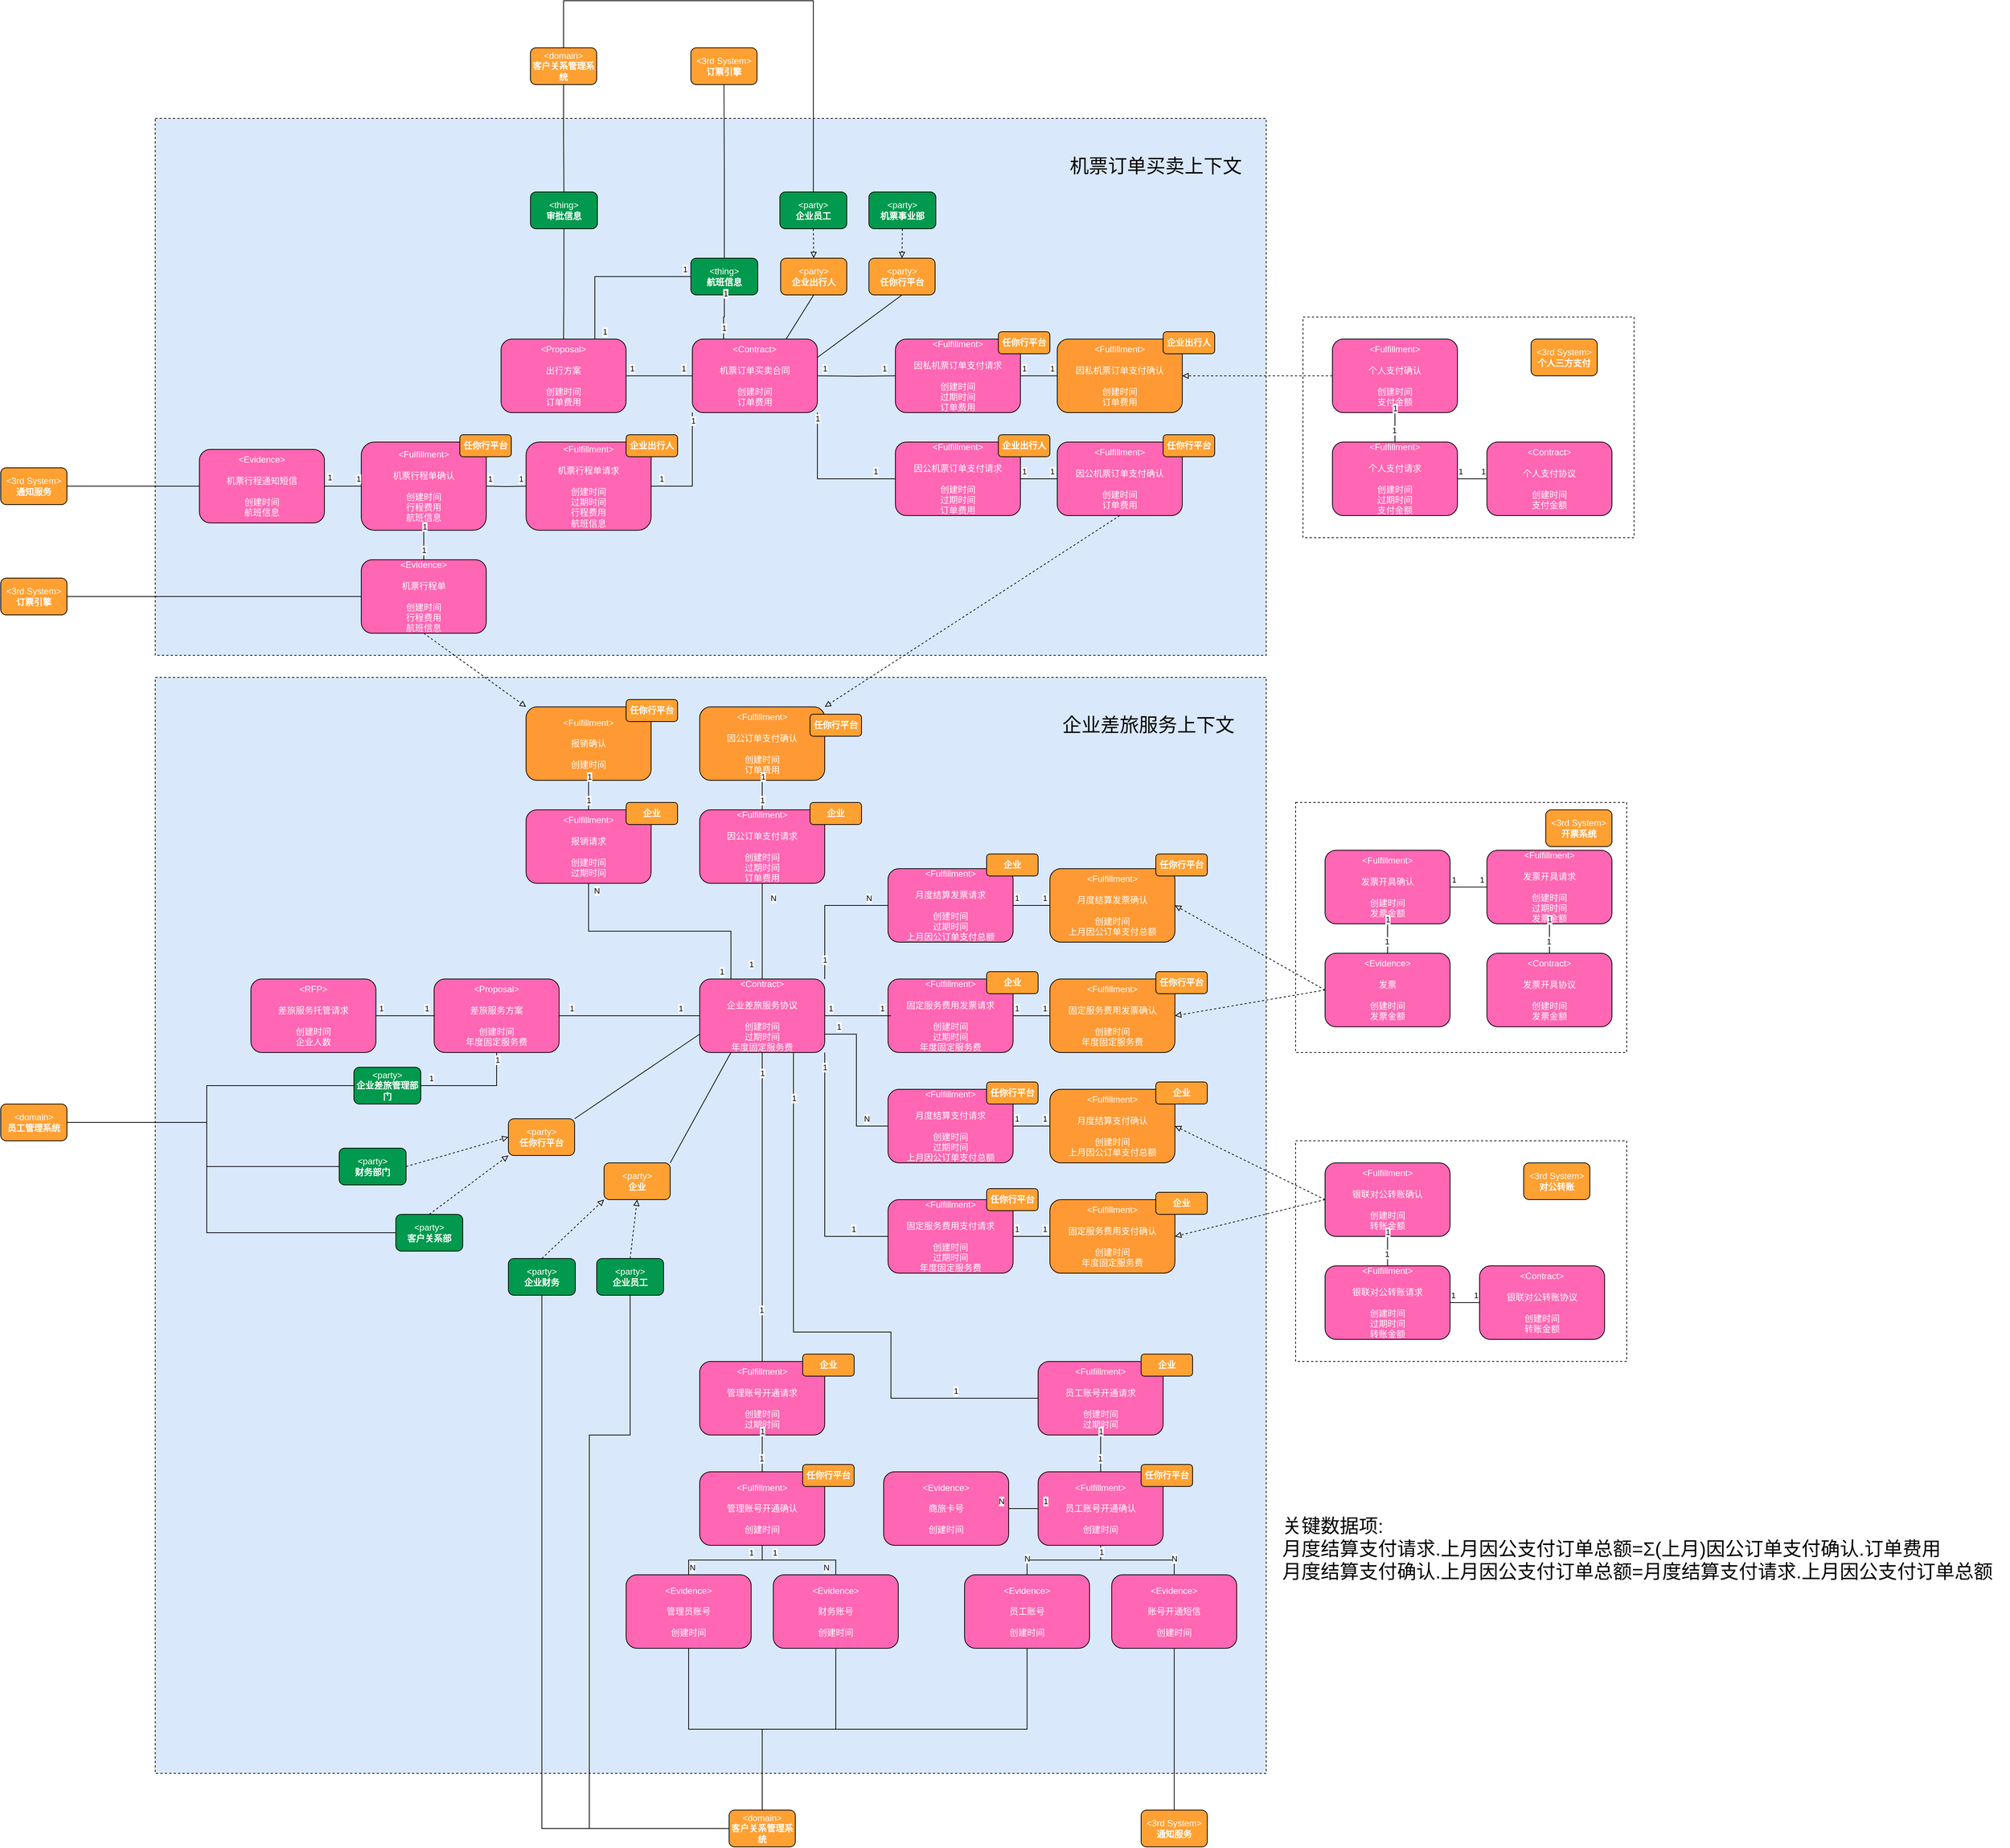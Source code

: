 <mxfile version="19.0.0" type="device"><diagram id="msE1_zEYT0Ro1Jks6xHK" name="第 1 页"><mxGraphModel dx="2652" dy="2303" grid="1" gridSize="10" guides="1" tooltips="1" connect="1" arrows="1" fold="1" page="1" pageScale="1" pageWidth="827" pageHeight="1169" math="0" shadow="0"><root><mxCell id="0"/><mxCell id="1" parent="0"/><mxCell id="Tr7wzcKzlumN11SJUhH1-345" value="" style="rounded=0;whiteSpace=wrap;html=1;dashed=1;fillColor=#dae8fc;strokeColor=default;" parent="1" vertex="1"><mxGeometry x="-70" y="-650" width="1510" height="730" as="geometry"/></mxCell><mxCell id="Tr7wzcKzlumN11SJUhH1-341" value="" style="rounded=0;whiteSpace=wrap;html=1;fillColor=#dae8fc;strokeColor=default;dashed=1;gradientColor=none;" parent="1" vertex="1"><mxGeometry x="-70" y="110" width="1510" height="1490" as="geometry"/></mxCell><mxCell id="Tr7wzcKzlumN11SJUhH1-102" value="" style="rounded=0;whiteSpace=wrap;html=1;dashed=1;fillColor=none;" parent="1" vertex="1"><mxGeometry x="1490" y="-380" width="450" height="300" as="geometry"/></mxCell><mxCell id="Tr7wzcKzlumN11SJUhH1-83" value="" style="rounded=0;whiteSpace=wrap;html=1;dashed=1;fillColor=none;" parent="1" vertex="1"><mxGeometry x="1480" y="280" width="450" height="340" as="geometry"/></mxCell><mxCell id="Tr7wzcKzlumN11SJUhH1-54" value="" style="rounded=0;whiteSpace=wrap;html=1;dashed=1;fillColor=none;" parent="1" vertex="1"><mxGeometry x="1480" y="740" width="450" height="300" as="geometry"/></mxCell><object label="&lt;font color=&quot;#ffffff&quot;&gt;&amp;lt;%type%&amp;gt;&lt;br&gt;&lt;br&gt;%name%&lt;br&gt;&lt;br&gt;%createAt%&lt;br&gt;&lt;/font&gt;&lt;span style=&quot;color: rgb(255, 255, 255);&quot;&gt;%data1%&lt;/span&gt;&lt;font color=&quot;#ffffff&quot;&gt;&lt;br&gt;&lt;/font&gt;" placeholders="1" type="RFP" name="差旅服务托管请求" createAt="创建时间" data1="企业人数" id="Tr7wzcKzlumN11SJUhH1-1"><mxCell style="rounded=1;whiteSpace=wrap;html=1;fillColor=#FF66B3;noLabel=0;comic=0;recursiveResize=1;" parent="1" vertex="1"><mxGeometry x="60" y="520" width="170" height="100" as="geometry"/></mxCell></object><object label="&lt;font color=&quot;#ffffff&quot;&gt;&amp;lt;%type%&amp;gt;&lt;br&gt;&lt;br&gt;%name%&lt;br&gt;&lt;br&gt;%createAt%&lt;br&gt;&lt;/font&gt;&lt;span style=&quot;color: rgb(255, 255, 255);&quot;&gt;%data1%&lt;/span&gt;&lt;font color=&quot;#ffffff&quot;&gt;&lt;br&gt;&lt;/font&gt;" placeholders="1" type="Proposal" name="差旅服务方案" createAt="创建时间" data1="年度固定服务费" id="Tr7wzcKzlumN11SJUhH1-2"><mxCell style="rounded=1;whiteSpace=wrap;html=1;fillColor=#FF66B3;noLabel=0;comic=0;recursiveResize=1;" parent="1" vertex="1"><mxGeometry x="309" y="520" width="170" height="100" as="geometry"/></mxCell></object><mxCell id="Tr7wzcKzlumN11SJUhH1-3" style="edgeStyle=orthogonalEdgeStyle;rounded=0;orthogonalLoop=1;jettySize=auto;html=1;exitX=1;exitY=0.5;exitDx=0;exitDy=0;endArrow=none;endFill=0;" parent="1" source="Tr7wzcKzlumN11SJUhH1-1" edge="1"><mxGeometry relative="1" as="geometry"><mxPoint x="230" y="570" as="sourcePoint"/><mxPoint x="310" y="570" as="targetPoint"/></mxGeometry></mxCell><mxCell id="Tr7wzcKzlumN11SJUhH1-4" value="1" style="edgeLabel;html=1;align=center;verticalAlign=middle;resizable=0;points=[];" parent="Tr7wzcKzlumN11SJUhH1-3" vertex="1" connectable="0"><mxGeometry x="-0.82" relative="1" as="geometry"><mxPoint y="-10" as="offset"/></mxGeometry></mxCell><mxCell id="Tr7wzcKzlumN11SJUhH1-5" value="1" style="edgeLabel;html=1;align=center;verticalAlign=middle;resizable=0;points=[];" parent="Tr7wzcKzlumN11SJUhH1-3" vertex="1" connectable="0"><mxGeometry x="0.72" y="-1" relative="1" as="geometry"><mxPoint y="-11" as="offset"/></mxGeometry></mxCell><object label="&lt;font color=&quot;#ffffff&quot;&gt;&amp;lt;%type%&amp;gt;&lt;br&gt;&lt;b&gt;%name%&lt;/b&gt;&lt;br&gt;&lt;/font&gt;" placeholders="1" type="party" name="企业差旅管理部门" id="Tr7wzcKzlumN11SJUhH1-6"><mxCell style="rounded=1;whiteSpace=wrap;html=1;noLabel=0;comic=0;recursiveResize=1;fillColor=#00994D;" parent="1" vertex="1"><mxGeometry x="200" y="640" width="91" height="50" as="geometry"/></mxCell></object><mxCell id="Tr7wzcKzlumN11SJUhH1-8" style="edgeStyle=orthogonalEdgeStyle;rounded=0;orthogonalLoop=1;jettySize=auto;html=1;exitX=1;exitY=0.5;exitDx=0;exitDy=0;entryX=0.5;entryY=1;entryDx=0;entryDy=0;endArrow=none;endFill=0;" parent="1" source="Tr7wzcKzlumN11SJUhH1-6" target="Tr7wzcKzlumN11SJUhH1-2" edge="1"><mxGeometry relative="1" as="geometry"><mxPoint x="340" y="500" as="sourcePoint"/><mxPoint x="440" y="500" as="targetPoint"/></mxGeometry></mxCell><mxCell id="Tr7wzcKzlumN11SJUhH1-9" value="1" style="edgeLabel;html=1;align=center;verticalAlign=middle;resizable=0;points=[];" parent="Tr7wzcKzlumN11SJUhH1-8" vertex="1" connectable="0"><mxGeometry x="-0.82" relative="1" as="geometry"><mxPoint y="-10" as="offset"/></mxGeometry></mxCell><mxCell id="Tr7wzcKzlumN11SJUhH1-10" value="1" style="edgeLabel;html=1;align=center;verticalAlign=middle;resizable=0;points=[];" parent="Tr7wzcKzlumN11SJUhH1-8" vertex="1" connectable="0"><mxGeometry x="0.72" y="-1" relative="1" as="geometry"><mxPoint y="-11" as="offset"/></mxGeometry></mxCell><object label="&lt;font color=&quot;#ffffff&quot;&gt;&amp;lt;%type%&amp;gt;&lt;br&gt;&lt;br&gt;%name%&lt;br&gt;&lt;br&gt;%createAt%&lt;br&gt;%expireAt%&lt;br&gt;&lt;/font&gt;&lt;span style=&quot;color: rgb(255, 255, 255);&quot;&gt;%data1%&lt;/span&gt;&lt;font color=&quot;#ffffff&quot;&gt;&lt;br&gt;&lt;/font&gt;" placeholders="1" type="Contract" name="企业差旅服务协议" createAt="创建时间" data1="年度固定服务费" expireAt="过期时间" id="Tr7wzcKzlumN11SJUhH1-11"><mxCell style="rounded=1;whiteSpace=wrap;html=1;fillColor=#FF66B3;noLabel=0;comic=0;recursiveResize=1;" parent="1" vertex="1"><mxGeometry x="670" y="520" width="170" height="100" as="geometry"/></mxCell></object><mxCell id="Tr7wzcKzlumN11SJUhH1-12" style="edgeStyle=orthogonalEdgeStyle;rounded=0;orthogonalLoop=1;jettySize=auto;html=1;endArrow=none;endFill=0;exitX=1;exitY=0.5;exitDx=0;exitDy=0;entryX=0;entryY=0.5;entryDx=0;entryDy=0;" parent="1" source="Tr7wzcKzlumN11SJUhH1-2" target="Tr7wzcKzlumN11SJUhH1-11" edge="1"><mxGeometry relative="1" as="geometry"><mxPoint x="520" y="570" as="sourcePoint"/><mxPoint x="640" y="570" as="targetPoint"/><Array as="points"><mxPoint x="610" y="570"/><mxPoint x="610" y="570"/></Array></mxGeometry></mxCell><mxCell id="Tr7wzcKzlumN11SJUhH1-13" value="1" style="edgeLabel;html=1;align=center;verticalAlign=middle;resizable=0;points=[];" parent="Tr7wzcKzlumN11SJUhH1-12" vertex="1" connectable="0"><mxGeometry x="-0.82" relative="1" as="geometry"><mxPoint y="-10" as="offset"/></mxGeometry></mxCell><mxCell id="Tr7wzcKzlumN11SJUhH1-14" value="1" style="edgeLabel;html=1;align=center;verticalAlign=middle;resizable=0;points=[];" parent="Tr7wzcKzlumN11SJUhH1-12" vertex="1" connectable="0"><mxGeometry x="0.72" y="-1" relative="1" as="geometry"><mxPoint y="-11" as="offset"/></mxGeometry></mxCell><object label="&lt;font color=&quot;#ffffff&quot;&gt;&amp;lt;%type%&amp;gt;&lt;br&gt;&lt;br&gt;%name%&lt;br&gt;&lt;br&gt;%createAt%&lt;br&gt;&lt;/font&gt;&lt;span style=&quot;color: rgb(255, 255, 255);&quot;&gt;%expirAt%&lt;/span&gt;&lt;font color=&quot;#ffffff&quot;&gt;&lt;br&gt;&lt;/font&gt;&lt;span style=&quot;color: rgb(255, 255, 255);&quot;&gt;%data1%&lt;/span&gt;&lt;font color=&quot;#ffffff&quot;&gt;&lt;br&gt;&lt;/font&gt;" placeholders="1" type="Fulfillment" name="固定服务费用支付请求" createAt="创建时间" data1="年度固定服务费" expirAt="过期时间" id="Tr7wzcKzlumN11SJUhH1-15"><mxCell style="rounded=1;whiteSpace=wrap;html=1;fillColor=#FF66B3;noLabel=0;comic=0;recursiveResize=1;" parent="1" vertex="1"><mxGeometry x="926" y="820" width="170" height="100" as="geometry"/></mxCell></object><mxCell id="Tr7wzcKzlumN11SJUhH1-16" style="edgeStyle=orthogonalEdgeStyle;rounded=0;orthogonalLoop=1;jettySize=auto;html=1;exitX=1;exitY=1;exitDx=0;exitDy=0;entryX=0;entryY=0.5;entryDx=0;entryDy=0;endArrow=none;endFill=0;" parent="1" source="Tr7wzcKzlumN11SJUhH1-11" target="Tr7wzcKzlumN11SJUhH1-15" edge="1"><mxGeometry relative="1" as="geometry"><mxPoint x="860" y="420" as="sourcePoint"/><mxPoint x="960" y="420" as="targetPoint"/></mxGeometry></mxCell><mxCell id="Tr7wzcKzlumN11SJUhH1-17" value="1" style="edgeLabel;html=1;align=center;verticalAlign=middle;resizable=0;points=[];" parent="Tr7wzcKzlumN11SJUhH1-16" vertex="1" connectable="0"><mxGeometry x="-0.82" relative="1" as="geometry"><mxPoint y="-10" as="offset"/></mxGeometry></mxCell><mxCell id="Tr7wzcKzlumN11SJUhH1-18" value="1" style="edgeLabel;html=1;align=center;verticalAlign=middle;resizable=0;points=[];" parent="Tr7wzcKzlumN11SJUhH1-16" vertex="1" connectable="0"><mxGeometry x="0.72" y="-1" relative="1" as="geometry"><mxPoint y="-11" as="offset"/></mxGeometry></mxCell><object label="&lt;font color=&quot;#ffffff&quot;&gt;&amp;lt;%type%&amp;gt;&lt;br&gt;&lt;br&gt;%name%&lt;br&gt;&lt;br&gt;%createAt%&lt;br&gt;&lt;/font&gt;&lt;span style=&quot;color: rgb(255, 255, 255);&quot;&gt;%data1%&lt;/span&gt;&lt;font color=&quot;#ffffff&quot;&gt;&lt;br&gt;&lt;/font&gt;" placeholders="1" type="Fulfillment" name="固定服务费用支付确认" createAt="创建时间" data1="年度固定服务费" id="Tr7wzcKzlumN11SJUhH1-19"><mxCell style="rounded=1;whiteSpace=wrap;html=1;fillColor=#FF9933;noLabel=0;comic=0;recursiveResize=1;" parent="1" vertex="1"><mxGeometry x="1146" y="820" width="170" height="100" as="geometry"/></mxCell></object><mxCell id="Tr7wzcKzlumN11SJUhH1-22" style="edgeStyle=orthogonalEdgeStyle;rounded=0;orthogonalLoop=1;jettySize=auto;html=1;exitX=1;exitY=0.5;exitDx=0;exitDy=0;entryX=0;entryY=0.5;entryDx=0;entryDy=0;endArrow=none;endFill=0;" parent="1" source="Tr7wzcKzlumN11SJUhH1-15" target="Tr7wzcKzlumN11SJUhH1-19" edge="1"><mxGeometry relative="1" as="geometry"><mxPoint x="926" y="770" as="sourcePoint"/><mxPoint x="1026" y="770" as="targetPoint"/></mxGeometry></mxCell><mxCell id="Tr7wzcKzlumN11SJUhH1-23" value="1" style="edgeLabel;html=1;align=center;verticalAlign=middle;resizable=0;points=[];" parent="Tr7wzcKzlumN11SJUhH1-22" vertex="1" connectable="0"><mxGeometry x="-0.82" relative="1" as="geometry"><mxPoint y="-10" as="offset"/></mxGeometry></mxCell><mxCell id="Tr7wzcKzlumN11SJUhH1-24" value="1" style="edgeLabel;html=1;align=center;verticalAlign=middle;resizable=0;points=[];" parent="Tr7wzcKzlumN11SJUhH1-22" vertex="1" connectable="0"><mxGeometry x="0.72" y="-1" relative="1" as="geometry"><mxPoint y="-11" as="offset"/></mxGeometry></mxCell><object label="&lt;font color=&quot;#ffffff&quot;&gt;&amp;lt;%type%&amp;gt;&lt;br&gt;&lt;br&gt;%name%&lt;br&gt;&lt;br&gt;%createAt%&lt;br&gt;&lt;/font&gt;&lt;span style=&quot;color: rgb(255, 255, 255);&quot;&gt;%data1%&lt;/span&gt;&lt;font color=&quot;#ffffff&quot;&gt;&lt;br&gt;&lt;/font&gt;" placeholders="1" type="Contract" name="银联对公转账协议" createAt="创建时间" data1="转账金额" id="Tr7wzcKzlumN11SJUhH1-28"><mxCell style="rounded=1;whiteSpace=wrap;html=1;fillColor=#FF66B3;noLabel=0;comic=0;recursiveResize=1;" parent="1" vertex="1"><mxGeometry x="1730" y="910" width="170" height="100" as="geometry"/></mxCell></object><object label="&lt;font color=&quot;#ffffff&quot;&gt;&amp;lt;%type%&amp;gt;&lt;br&gt;&lt;br&gt;%name%&lt;br&gt;&lt;br&gt;%createAt%&lt;br&gt;&lt;/font&gt;&lt;span style=&quot;color: rgb(255, 255, 255);&quot;&gt;%expirAt%&lt;/span&gt;&lt;font color=&quot;#ffffff&quot;&gt;&lt;br&gt;&lt;/font&gt;&lt;span style=&quot;color: rgb(255, 255, 255);&quot;&gt;%data1%&lt;/span&gt;&lt;font color=&quot;#ffffff&quot;&gt;&lt;br&gt;&lt;/font&gt;" placeholders="1" type="Fulfillment" name="银联对公转账请求" createAt="创建时间" data1="转账金额" expirAt="过期时间" id="Tr7wzcKzlumN11SJUhH1-29"><mxCell style="rounded=1;whiteSpace=wrap;html=1;fillColor=#FF66B3;noLabel=0;comic=0;recursiveResize=1;" parent="1" vertex="1"><mxGeometry x="1520" y="910" width="170" height="100" as="geometry"/></mxCell></object><object label="&lt;font color=&quot;#ffffff&quot;&gt;&amp;lt;%type%&amp;gt;&lt;br&gt;&lt;br&gt;%name%&lt;br&gt;&lt;br&gt;%createAt%&lt;br&gt;&lt;/font&gt;&lt;span style=&quot;color: rgb(255, 255, 255);&quot;&gt;%data1%&lt;/span&gt;&lt;font color=&quot;#ffffff&quot;&gt;&lt;br&gt;&lt;/font&gt;" placeholders="1" type="Fulfillment" name="银联对公转账确认" createAt="创建时间" data1="转账金额" id="Tr7wzcKzlumN11SJUhH1-31"><mxCell style="rounded=1;whiteSpace=wrap;html=1;fillColor=#FF66B3;noLabel=0;comic=0;recursiveResize=1;" parent="1" vertex="1"><mxGeometry x="1520" y="770" width="170" height="100" as="geometry"/></mxCell></object><mxCell id="Tr7wzcKzlumN11SJUhH1-32" style="edgeStyle=orthogonalEdgeStyle;rounded=0;orthogonalLoop=1;jettySize=auto;html=1;exitX=1;exitY=0.5;exitDx=0;exitDy=0;entryX=0;entryY=0.5;entryDx=0;entryDy=0;endArrow=none;endFill=0;" parent="1" source="Tr7wzcKzlumN11SJUhH1-29" target="Tr7wzcKzlumN11SJUhH1-28" edge="1"><mxGeometry relative="1" as="geometry"><mxPoint x="1600" y="650" as="sourcePoint"/><mxPoint x="1700" y="650" as="targetPoint"/></mxGeometry></mxCell><mxCell id="Tr7wzcKzlumN11SJUhH1-33" value="1" style="edgeLabel;html=1;align=center;verticalAlign=middle;resizable=0;points=[];fillColor=#FF66B3;" parent="Tr7wzcKzlumN11SJUhH1-32" vertex="1" connectable="0"><mxGeometry x="-0.82" relative="1" as="geometry"><mxPoint y="-10" as="offset"/></mxGeometry></mxCell><mxCell id="Tr7wzcKzlumN11SJUhH1-34" value="1" style="edgeLabel;html=1;align=center;verticalAlign=middle;resizable=0;points=[];fillColor=#FF66B3;" parent="Tr7wzcKzlumN11SJUhH1-32" vertex="1" connectable="0"><mxGeometry x="0.72" y="-1" relative="1" as="geometry"><mxPoint y="-11" as="offset"/></mxGeometry></mxCell><mxCell id="Tr7wzcKzlumN11SJUhH1-35" style="edgeStyle=orthogonalEdgeStyle;rounded=0;orthogonalLoop=1;jettySize=auto;html=1;exitX=0.5;exitY=1;exitDx=0;exitDy=0;entryX=0.5;entryY=0;entryDx=0;entryDy=0;endArrow=none;endFill=0;" parent="1" source="Tr7wzcKzlumN11SJUhH1-31" target="Tr7wzcKzlumN11SJUhH1-29" edge="1"><mxGeometry relative="1" as="geometry"><mxPoint x="1730" y="870" as="sourcePoint"/><mxPoint x="1830" y="870" as="targetPoint"/></mxGeometry></mxCell><mxCell id="Tr7wzcKzlumN11SJUhH1-36" value="1" style="edgeLabel;html=1;align=center;verticalAlign=middle;resizable=0;points=[];fillColor=#FF66B3;" parent="Tr7wzcKzlumN11SJUhH1-35" vertex="1" connectable="0"><mxGeometry x="-0.82" relative="1" as="geometry"><mxPoint y="-10" as="offset"/></mxGeometry></mxCell><mxCell id="Tr7wzcKzlumN11SJUhH1-37" value="1" style="edgeLabel;html=1;align=center;verticalAlign=middle;resizable=0;points=[];fillColor=#FF66B3;" parent="Tr7wzcKzlumN11SJUhH1-35" vertex="1" connectable="0"><mxGeometry x="0.72" y="-1" relative="1" as="geometry"><mxPoint y="-11" as="offset"/></mxGeometry></mxCell><mxCell id="Tr7wzcKzlumN11SJUhH1-38" style="edgeStyle=none;rounded=0;orthogonalLoop=1;jettySize=auto;html=1;exitX=0;exitY=0.5;exitDx=0;exitDy=0;endArrow=block;endFill=0;dashed=1;entryX=1;entryY=0.5;entryDx=0;entryDy=0;" parent="1" source="Tr7wzcKzlumN11SJUhH1-31" target="Tr7wzcKzlumN11SJUhH1-19" edge="1"><mxGeometry relative="1" as="geometry"><mxPoint x="1550" y="730" as="sourcePoint"/><mxPoint x="1620" y="730" as="targetPoint"/></mxGeometry></mxCell><object label="&lt;font color=&quot;#ffffff&quot;&gt;&amp;lt;%type%&amp;gt;&lt;br&gt;&lt;b&gt;%name%&lt;/b&gt;&lt;br&gt;&lt;/font&gt;" placeholders="1" type="3rd System" name="对公转账" id="Tr7wzcKzlumN11SJUhH1-40"><mxCell style="rounded=1;whiteSpace=wrap;html=1;noLabel=0;comic=0;recursiveResize=1;fillColor=#FFA033;" parent="1" vertex="1"><mxGeometry x="1790" y="770" width="90" height="50" as="geometry"/></mxCell></object><object label="&lt;font color=&quot;#ffffff&quot;&gt;&amp;lt;%type%&amp;gt;&lt;br&gt;&lt;br&gt;%name%&lt;br&gt;&lt;br&gt;%createAt%&lt;br&gt;&lt;/font&gt;&lt;span style=&quot;color: rgb(255, 255, 255);&quot;&gt;%expirAt%&lt;/span&gt;&lt;font color=&quot;#ffffff&quot;&gt;&lt;br&gt;&lt;/font&gt;&lt;span style=&quot;color: rgb(255, 255, 255);&quot;&gt;%data1%&lt;/span&gt;&lt;font color=&quot;#ffffff&quot;&gt;&lt;br&gt;&lt;/font&gt;" placeholders="1" type="Fulfillment" name="月度结算支付请求" createAt="创建时间" data1="上月因公订单支付总额" expirAt="过期时间" id="Tr7wzcKzlumN11SJUhH1-41"><mxCell style="rounded=1;whiteSpace=wrap;html=1;fillColor=#FF66B3;noLabel=0;comic=0;recursiveResize=1;" parent="1" vertex="1"><mxGeometry x="926" y="670" width="170" height="100" as="geometry"/></mxCell></object><object label="&lt;font color=&quot;#ffffff&quot;&gt;&amp;lt;%type%&amp;gt;&lt;br&gt;&lt;br&gt;%name%&lt;br&gt;&lt;br&gt;%createAt%&lt;br&gt;&lt;/font&gt;&lt;span style=&quot;color: rgb(255, 255, 255);&quot;&gt;%data1%&lt;/span&gt;&lt;font color=&quot;#ffffff&quot;&gt;&lt;br&gt;&lt;/font&gt;" placeholders="1" type="Fulfillment" name="月度结算支付确认" createAt="创建时间" data1="上月因公订单支付总额" id="Tr7wzcKzlumN11SJUhH1-42"><mxCell style="rounded=1;whiteSpace=wrap;html=1;fillColor=#FF9933;noLabel=0;comic=0;recursiveResize=1;" parent="1" vertex="1"><mxGeometry x="1146" y="670" width="170" height="100" as="geometry"/></mxCell></object><mxCell id="Tr7wzcKzlumN11SJUhH1-43" style="edgeStyle=none;rounded=0;orthogonalLoop=1;jettySize=auto;html=1;endArrow=block;endFill=0;dashed=1;entryX=1;entryY=0.5;entryDx=0;entryDy=0;" parent="1" target="Tr7wzcKzlumN11SJUhH1-42" edge="1"><mxGeometry relative="1" as="geometry"><mxPoint x="1520" y="820" as="sourcePoint"/><mxPoint x="1580" y="610" as="targetPoint"/></mxGeometry></mxCell><mxCell id="Tr7wzcKzlumN11SJUhH1-44" style="edgeStyle=orthogonalEdgeStyle;rounded=0;orthogonalLoop=1;jettySize=auto;html=1;exitX=1;exitY=0.75;exitDx=0;exitDy=0;entryX=0;entryY=0.5;entryDx=0;entryDy=0;endArrow=none;endFill=0;" parent="1" source="Tr7wzcKzlumN11SJUhH1-11" target="Tr7wzcKzlumN11SJUhH1-41" edge="1"><mxGeometry relative="1" as="geometry"><mxPoint x="620" y="690" as="sourcePoint"/><mxPoint x="720" y="690" as="targetPoint"/></mxGeometry></mxCell><mxCell id="Tr7wzcKzlumN11SJUhH1-45" value="1" style="edgeLabel;html=1;align=center;verticalAlign=middle;resizable=0;points=[];dashed=1;fillColor=none;" parent="Tr7wzcKzlumN11SJUhH1-44" vertex="1" connectable="0"><mxGeometry x="-0.82" relative="1" as="geometry"><mxPoint y="-10" as="offset"/></mxGeometry></mxCell><mxCell id="Tr7wzcKzlumN11SJUhH1-46" value="N" style="edgeLabel;html=1;align=center;verticalAlign=middle;resizable=0;points=[];dashed=1;fillColor=none;" parent="Tr7wzcKzlumN11SJUhH1-44" vertex="1" connectable="0"><mxGeometry x="0.72" y="-1" relative="1" as="geometry"><mxPoint y="-11" as="offset"/></mxGeometry></mxCell><mxCell id="Tr7wzcKzlumN11SJUhH1-47" style="edgeStyle=orthogonalEdgeStyle;rounded=0;orthogonalLoop=1;jettySize=auto;html=1;entryX=0;entryY=0.5;entryDx=0;entryDy=0;endArrow=none;endFill=0;exitX=1;exitY=0.5;exitDx=0;exitDy=0;" parent="1" source="Tr7wzcKzlumN11SJUhH1-41" target="Tr7wzcKzlumN11SJUhH1-42" edge="1"><mxGeometry relative="1" as="geometry"><mxPoint x="1360" y="580" as="sourcePoint"/><mxPoint x="1210" y="610" as="targetPoint"/></mxGeometry></mxCell><mxCell id="Tr7wzcKzlumN11SJUhH1-48" value="1" style="edgeLabel;html=1;align=center;verticalAlign=middle;resizable=0;points=[];dashed=1;fillColor=none;" parent="Tr7wzcKzlumN11SJUhH1-47" vertex="1" connectable="0"><mxGeometry x="-0.82" relative="1" as="geometry"><mxPoint y="-10" as="offset"/></mxGeometry></mxCell><mxCell id="Tr7wzcKzlumN11SJUhH1-49" value="1" style="edgeLabel;html=1;align=center;verticalAlign=middle;resizable=0;points=[];dashed=1;fillColor=none;" parent="Tr7wzcKzlumN11SJUhH1-47" vertex="1" connectable="0"><mxGeometry x="0.72" y="-1" relative="1" as="geometry"><mxPoint y="-11" as="offset"/></mxGeometry></mxCell><object label="&lt;font color=&quot;#ffffff&quot;&gt;&amp;lt;%type%&amp;gt;&lt;br&gt;&lt;br&gt;%name%&lt;br&gt;&lt;br&gt;%createAt%&lt;br&gt;&lt;/font&gt;&lt;span style=&quot;color: rgb(255, 255, 255);&quot;&gt;%expirAt%&lt;/span&gt;&lt;font color=&quot;#ffffff&quot;&gt;&lt;br&gt;&lt;/font&gt;&lt;span style=&quot;color: rgb(255, 255, 255);&quot;&gt;%data1%&lt;/span&gt;&lt;font color=&quot;#ffffff&quot;&gt;&lt;br&gt;&lt;/font&gt;" placeholders="1" type="Fulfillment" name="月度结算发票请求" createAt="创建时间" data1="上月因公订单支付总额" expirAt="过期时间" id="Tr7wzcKzlumN11SJUhH1-50"><mxCell style="rounded=1;whiteSpace=wrap;html=1;fillColor=#FF66B3;noLabel=0;comic=0;recursiveResize=1;" parent="1" vertex="1"><mxGeometry x="926" y="370" width="170" height="100" as="geometry"/></mxCell></object><object label="&lt;font color=&quot;#ffffff&quot;&gt;&amp;lt;%type%&amp;gt;&lt;br&gt;&lt;br&gt;%name%&lt;br&gt;&lt;br&gt;%createAt%&lt;br&gt;&lt;/font&gt;&lt;span style=&quot;color: rgb(255, 255, 255);&quot;&gt;%data1%&lt;/span&gt;&lt;font color=&quot;#ffffff&quot;&gt;&lt;br&gt;&lt;/font&gt;" placeholders="1" type="Fulfillment" name="月度结算发票确认" createAt="创建时间" data1="上月因公订单支付总额" id="Tr7wzcKzlumN11SJUhH1-51"><mxCell style="rounded=1;whiteSpace=wrap;html=1;fillColor=#FF9933;noLabel=0;comic=0;recursiveResize=1;" parent="1" vertex="1"><mxGeometry x="1146" y="370" width="170" height="100" as="geometry"/></mxCell></object><object label="&lt;font color=&quot;#ffffff&quot;&gt;&amp;lt;%type%&amp;gt;&lt;br&gt;&lt;br&gt;%name%&lt;br&gt;&lt;br&gt;%createAt%&lt;br&gt;&lt;/font&gt;&lt;span style=&quot;color: rgb(255, 255, 255);&quot;&gt;%expirAt%&lt;/span&gt;&lt;font color=&quot;#ffffff&quot;&gt;&lt;br&gt;&lt;/font&gt;&lt;span style=&quot;color: rgb(255, 255, 255);&quot;&gt;%data1%&lt;/span&gt;&lt;font color=&quot;#ffffff&quot;&gt;&lt;br&gt;&lt;/font&gt;" placeholders="1" type="Fulfillment" name="固定服务费用发票请求" createAt="创建时间" data1="年度固定服务费" expirAt="过期时间" id="Tr7wzcKzlumN11SJUhH1-52"><mxCell style="rounded=1;whiteSpace=wrap;html=1;fillColor=#FF66B3;noLabel=0;comic=0;recursiveResize=1;" parent="1" vertex="1"><mxGeometry x="926" y="520" width="170" height="100" as="geometry"/></mxCell></object><object label="&lt;font color=&quot;#ffffff&quot;&gt;&amp;lt;%type%&amp;gt;&lt;br&gt;&lt;br&gt;%name%&lt;br&gt;&lt;br&gt;%createAt%&lt;br&gt;&lt;/font&gt;&lt;span style=&quot;color: rgb(255, 255, 255);&quot;&gt;%data1%&lt;/span&gt;&lt;font color=&quot;#ffffff&quot;&gt;&lt;br&gt;&lt;/font&gt;" placeholders="1" type="Fulfillment" name="固定服务费用发票确认" createAt="创建时间" data1="年度固定服务费" id="Tr7wzcKzlumN11SJUhH1-53"><mxCell style="rounded=1;whiteSpace=wrap;html=1;fillColor=#FF9933;noLabel=0;comic=0;recursiveResize=1;" parent="1" vertex="1"><mxGeometry x="1146" y="520" width="170" height="100" as="geometry"/></mxCell></object><object label="&lt;font color=&quot;#ffffff&quot;&gt;&amp;lt;%type%&amp;gt;&lt;br&gt;&lt;br&gt;%name%&lt;br&gt;&lt;br&gt;%createAt%&lt;br&gt;&lt;/font&gt;&lt;span style=&quot;color: rgb(255, 255, 255);&quot;&gt;%data1%&lt;/span&gt;&lt;font color=&quot;#ffffff&quot;&gt;&lt;br&gt;&lt;/font&gt;" placeholders="1" type="Contract" name="发票开具协议" createAt="创建时间" data1="发票金额" id="Tr7wzcKzlumN11SJUhH1-55"><mxCell style="rounded=1;whiteSpace=wrap;html=1;fillColor=#FF66B3;noLabel=0;comic=0;recursiveResize=1;" parent="1" vertex="1"><mxGeometry x="1740" y="485" width="170" height="100" as="geometry"/></mxCell></object><object label="&lt;font color=&quot;#ffffff&quot;&gt;&amp;lt;%type%&amp;gt;&lt;br&gt;&lt;br&gt;%name%&lt;br&gt;&lt;br&gt;%createAt%&lt;br&gt;&lt;/font&gt;&lt;span style=&quot;color: rgb(255, 255, 255);&quot;&gt;%expirAt%&lt;/span&gt;&lt;font color=&quot;#ffffff&quot;&gt;&lt;br&gt;&lt;/font&gt;&lt;span style=&quot;color: rgb(255, 255, 255);&quot;&gt;%data1%&lt;/span&gt;&lt;font color=&quot;#ffffff&quot;&gt;&lt;br&gt;&lt;/font&gt;" placeholders="1" type="Fulfillment" name="发票开具请求" createAt="创建时间" data1="发票金额" expirAt="过期时间" id="Tr7wzcKzlumN11SJUhH1-56"><mxCell style="rounded=1;whiteSpace=wrap;html=1;fillColor=#FF66B3;noLabel=0;comic=0;recursiveResize=1;" parent="1" vertex="1"><mxGeometry x="1740" y="345" width="170" height="100" as="geometry"/></mxCell></object><object label="&lt;font color=&quot;#ffffff&quot;&gt;&amp;lt;%type%&amp;gt;&lt;br&gt;&lt;br&gt;%name%&lt;br&gt;&lt;br&gt;%createAt%&lt;br&gt;&lt;/font&gt;&lt;span style=&quot;color: rgb(255, 255, 255);&quot;&gt;%data1%&lt;/span&gt;&lt;font color=&quot;#ffffff&quot;&gt;&lt;br&gt;&lt;/font&gt;" placeholders="1" type="Fulfillment" name="发票开具确认" createAt="创建时间" data1="发票金额" id="Tr7wzcKzlumN11SJUhH1-57"><mxCell style="rounded=1;whiteSpace=wrap;html=1;fillColor=#FF66B3;noLabel=0;comic=0;recursiveResize=1;" parent="1" vertex="1"><mxGeometry x="1520" y="345" width="170" height="100" as="geometry"/></mxCell></object><object label="&lt;font color=&quot;#ffffff&quot;&gt;&amp;lt;%type%&amp;gt;&lt;br&gt;&lt;br&gt;%name%&lt;br&gt;&lt;br&gt;%createAt%&lt;br&gt;&lt;/font&gt;&lt;span style=&quot;color: rgb(255, 255, 255);&quot;&gt;%data1%&lt;/span&gt;&lt;font color=&quot;#ffffff&quot;&gt;&lt;br&gt;&lt;/font&gt;" placeholders="1" type="Evidence" name="发票" createAt="创建时间" data1="发票金额" id="Tr7wzcKzlumN11SJUhH1-58"><mxCell style="rounded=1;whiteSpace=wrap;html=1;fillColor=#FF66B3;noLabel=0;comic=0;recursiveResize=1;" parent="1" vertex="1"><mxGeometry x="1520" y="485" width="170" height="100" as="geometry"/></mxCell></object><mxCell id="Tr7wzcKzlumN11SJUhH1-59" style="edgeStyle=orthogonalEdgeStyle;rounded=0;orthogonalLoop=1;jettySize=auto;html=1;exitX=0.5;exitY=1;exitDx=0;exitDy=0;entryX=0.5;entryY=0;entryDx=0;entryDy=0;endArrow=none;endFill=0;" parent="1" source="Tr7wzcKzlumN11SJUhH1-56" target="Tr7wzcKzlumN11SJUhH1-55" edge="1"><mxGeometry relative="1" as="geometry"><mxPoint x="1930" y="505" as="sourcePoint"/><mxPoint x="2030" y="505" as="targetPoint"/></mxGeometry></mxCell><mxCell id="Tr7wzcKzlumN11SJUhH1-60" value="1" style="edgeLabel;html=1;align=center;verticalAlign=middle;resizable=0;points=[];dashed=1;fillColor=none;" parent="Tr7wzcKzlumN11SJUhH1-59" vertex="1" connectable="0"><mxGeometry x="-0.82" relative="1" as="geometry"><mxPoint y="-10" as="offset"/></mxGeometry></mxCell><mxCell id="Tr7wzcKzlumN11SJUhH1-61" value="1" style="edgeLabel;html=1;align=center;verticalAlign=middle;resizable=0;points=[];dashed=1;fillColor=none;" parent="Tr7wzcKzlumN11SJUhH1-59" vertex="1" connectable="0"><mxGeometry x="0.72" y="-1" relative="1" as="geometry"><mxPoint y="-11" as="offset"/></mxGeometry></mxCell><mxCell id="Tr7wzcKzlumN11SJUhH1-62" style="edgeStyle=orthogonalEdgeStyle;rounded=0;orthogonalLoop=1;jettySize=auto;html=1;exitX=1;exitY=0.5;exitDx=0;exitDy=0;entryX=0;entryY=0.5;entryDx=0;entryDy=0;endArrow=none;endFill=0;" parent="1" source="Tr7wzcKzlumN11SJUhH1-57" target="Tr7wzcKzlumN11SJUhH1-56" edge="1"><mxGeometry relative="1" as="geometry"><mxPoint x="1730" y="285" as="sourcePoint"/><mxPoint x="1830" y="285" as="targetPoint"/></mxGeometry></mxCell><mxCell id="Tr7wzcKzlumN11SJUhH1-63" value="1" style="edgeLabel;html=1;align=center;verticalAlign=middle;resizable=0;points=[];dashed=1;fillColor=none;" parent="Tr7wzcKzlumN11SJUhH1-62" vertex="1" connectable="0"><mxGeometry x="-0.82" relative="1" as="geometry"><mxPoint y="-10" as="offset"/></mxGeometry></mxCell><mxCell id="Tr7wzcKzlumN11SJUhH1-64" value="1" style="edgeLabel;html=1;align=center;verticalAlign=middle;resizable=0;points=[];dashed=1;fillColor=none;" parent="Tr7wzcKzlumN11SJUhH1-62" vertex="1" connectable="0"><mxGeometry x="0.72" y="-1" relative="1" as="geometry"><mxPoint y="-11" as="offset"/></mxGeometry></mxCell><mxCell id="Tr7wzcKzlumN11SJUhH1-65" style="edgeStyle=orthogonalEdgeStyle;rounded=0;orthogonalLoop=1;jettySize=auto;html=1;entryX=0.5;entryY=0;entryDx=0;entryDy=0;endArrow=none;endFill=0;" parent="1" source="Tr7wzcKzlumN11SJUhH1-57" target="Tr7wzcKzlumN11SJUhH1-58" edge="1"><mxGeometry relative="1" as="geometry"><mxPoint x="1550" y="465" as="sourcePoint"/><mxPoint x="1650" y="465" as="targetPoint"/></mxGeometry></mxCell><mxCell id="Tr7wzcKzlumN11SJUhH1-66" value="1" style="edgeLabel;html=1;align=center;verticalAlign=middle;resizable=0;points=[];dashed=1;fillColor=none;" parent="Tr7wzcKzlumN11SJUhH1-65" vertex="1" connectable="0"><mxGeometry x="-0.82" relative="1" as="geometry"><mxPoint y="-10" as="offset"/></mxGeometry></mxCell><mxCell id="Tr7wzcKzlumN11SJUhH1-67" value="1" style="edgeLabel;html=1;align=center;verticalAlign=middle;resizable=0;points=[];dashed=1;fillColor=none;" parent="Tr7wzcKzlumN11SJUhH1-65" vertex="1" connectable="0"><mxGeometry x="0.72" y="-1" relative="1" as="geometry"><mxPoint y="-11" as="offset"/></mxGeometry></mxCell><mxCell id="Tr7wzcKzlumN11SJUhH1-68" style="edgeStyle=none;rounded=0;orthogonalLoop=1;jettySize=auto;html=1;exitX=0;exitY=0.5;exitDx=0;exitDy=0;endArrow=block;endFill=0;dashed=1;entryX=1;entryY=0.5;entryDx=0;entryDy=0;" parent="1" source="Tr7wzcKzlumN11SJUhH1-58" target="Tr7wzcKzlumN11SJUhH1-51" edge="1"><mxGeometry relative="1" as="geometry"><mxPoint x="1420" y="570" as="sourcePoint"/><mxPoint x="1490" y="570" as="targetPoint"/></mxGeometry></mxCell><mxCell id="Tr7wzcKzlumN11SJUhH1-69" style="edgeStyle=none;rounded=0;orthogonalLoop=1;jettySize=auto;html=1;exitX=0;exitY=0.5;exitDx=0;exitDy=0;endArrow=block;endFill=0;dashed=1;entryX=1;entryY=0.5;entryDx=0;entryDy=0;" parent="1" source="Tr7wzcKzlumN11SJUhH1-58" target="Tr7wzcKzlumN11SJUhH1-53" edge="1"><mxGeometry relative="1" as="geometry"><mxPoint x="1410" y="660" as="sourcePoint"/><mxPoint x="1480" y="660" as="targetPoint"/></mxGeometry></mxCell><mxCell id="Tr7wzcKzlumN11SJUhH1-70" style="edgeStyle=orthogonalEdgeStyle;rounded=0;orthogonalLoop=1;jettySize=auto;html=1;exitX=1;exitY=0;exitDx=0;exitDy=0;entryX=0;entryY=0.5;entryDx=0;entryDy=0;endArrow=none;endFill=0;" parent="1" source="Tr7wzcKzlumN11SJUhH1-11" target="Tr7wzcKzlumN11SJUhH1-50" edge="1"><mxGeometry relative="1" as="geometry"><mxPoint x="770" y="440" as="sourcePoint"/><mxPoint x="870" y="440" as="targetPoint"/></mxGeometry></mxCell><mxCell id="Tr7wzcKzlumN11SJUhH1-71" value="1" style="edgeLabel;html=1;align=center;verticalAlign=middle;resizable=0;points=[];dashed=1;fillColor=none;" parent="Tr7wzcKzlumN11SJUhH1-70" vertex="1" connectable="0"><mxGeometry x="-0.82" relative="1" as="geometry"><mxPoint y="-10" as="offset"/></mxGeometry></mxCell><mxCell id="Tr7wzcKzlumN11SJUhH1-72" value="N" style="edgeLabel;html=1;align=center;verticalAlign=middle;resizable=0;points=[];dashed=1;fillColor=none;" parent="Tr7wzcKzlumN11SJUhH1-70" vertex="1" connectable="0"><mxGeometry x="0.72" y="-1" relative="1" as="geometry"><mxPoint y="-11" as="offset"/></mxGeometry></mxCell><mxCell id="Tr7wzcKzlumN11SJUhH1-73" style="edgeStyle=orthogonalEdgeStyle;rounded=0;orthogonalLoop=1;jettySize=auto;html=1;exitX=1;exitY=0.5;exitDx=0;exitDy=0;entryX=0;entryY=0.5;entryDx=0;entryDy=0;endArrow=none;endFill=0;" parent="1" source="Tr7wzcKzlumN11SJUhH1-50" target="Tr7wzcKzlumN11SJUhH1-51" edge="1"><mxGeometry relative="1" as="geometry"><mxPoint x="1120" y="500" as="sourcePoint"/><mxPoint x="1220" y="500" as="targetPoint"/></mxGeometry></mxCell><mxCell id="Tr7wzcKzlumN11SJUhH1-74" value="1" style="edgeLabel;html=1;align=center;verticalAlign=middle;resizable=0;points=[];dashed=1;fillColor=none;" parent="Tr7wzcKzlumN11SJUhH1-73" vertex="1" connectable="0"><mxGeometry x="-0.82" relative="1" as="geometry"><mxPoint y="-10" as="offset"/></mxGeometry></mxCell><mxCell id="Tr7wzcKzlumN11SJUhH1-75" value="1" style="edgeLabel;html=1;align=center;verticalAlign=middle;resizable=0;points=[];dashed=1;fillColor=none;" parent="Tr7wzcKzlumN11SJUhH1-73" vertex="1" connectable="0"><mxGeometry x="0.72" y="-1" relative="1" as="geometry"><mxPoint y="-11" as="offset"/></mxGeometry></mxCell><mxCell id="Tr7wzcKzlumN11SJUhH1-76" style="edgeStyle=orthogonalEdgeStyle;rounded=0;orthogonalLoop=1;jettySize=auto;html=1;exitX=1;exitY=0.5;exitDx=0;exitDy=0;endArrow=none;endFill=0;" parent="1" source="Tr7wzcKzlumN11SJUhH1-11" edge="1"><mxGeometry relative="1" as="geometry"><mxPoint x="860" y="500" as="sourcePoint"/><mxPoint x="930" y="570" as="targetPoint"/></mxGeometry></mxCell><mxCell id="Tr7wzcKzlumN11SJUhH1-77" value="1" style="edgeLabel;html=1;align=center;verticalAlign=middle;resizable=0;points=[];dashed=1;fillColor=none;" parent="Tr7wzcKzlumN11SJUhH1-76" vertex="1" connectable="0"><mxGeometry x="-0.82" relative="1" as="geometry"><mxPoint y="-10" as="offset"/></mxGeometry></mxCell><mxCell id="Tr7wzcKzlumN11SJUhH1-78" value="1" style="edgeLabel;html=1;align=center;verticalAlign=middle;resizable=0;points=[];dashed=1;fillColor=none;" parent="Tr7wzcKzlumN11SJUhH1-76" vertex="1" connectable="0"><mxGeometry x="0.72" y="-1" relative="1" as="geometry"><mxPoint y="-11" as="offset"/></mxGeometry></mxCell><mxCell id="Tr7wzcKzlumN11SJUhH1-79" style="edgeStyle=orthogonalEdgeStyle;rounded=0;orthogonalLoop=1;jettySize=auto;html=1;exitX=1;exitY=0.5;exitDx=0;exitDy=0;endArrow=none;endFill=0;entryX=0;entryY=0.5;entryDx=0;entryDy=0;" parent="1" source="Tr7wzcKzlumN11SJUhH1-52" target="Tr7wzcKzlumN11SJUhH1-53" edge="1"><mxGeometry relative="1" as="geometry"><mxPoint x="1070" y="500" as="sourcePoint"/><mxPoint x="1130" y="590" as="targetPoint"/></mxGeometry></mxCell><mxCell id="Tr7wzcKzlumN11SJUhH1-80" value="1" style="edgeLabel;html=1;align=center;verticalAlign=middle;resizable=0;points=[];dashed=1;fillColor=none;" parent="Tr7wzcKzlumN11SJUhH1-79" vertex="1" connectable="0"><mxGeometry x="-0.82" relative="1" as="geometry"><mxPoint y="-10" as="offset"/></mxGeometry></mxCell><mxCell id="Tr7wzcKzlumN11SJUhH1-81" value="1" style="edgeLabel;html=1;align=center;verticalAlign=middle;resizable=0;points=[];dashed=1;fillColor=none;" parent="Tr7wzcKzlumN11SJUhH1-79" vertex="1" connectable="0"><mxGeometry x="0.72" y="-1" relative="1" as="geometry"><mxPoint y="-11" as="offset"/></mxGeometry></mxCell><object label="&lt;font color=&quot;#ffffff&quot;&gt;&amp;lt;%type%&amp;gt;&lt;br&gt;&lt;b&gt;%name%&lt;/b&gt;&lt;br&gt;&lt;/font&gt;" placeholders="1" type="3rd System" name="开票系统" id="Tr7wzcKzlumN11SJUhH1-84"><mxCell style="rounded=1;whiteSpace=wrap;html=1;noLabel=0;comic=0;recursiveResize=1;fillColor=#FFA033;" parent="1" vertex="1"><mxGeometry x="1820" y="290" width="90" height="50" as="geometry"/></mxCell></object><object label="&lt;font color=&quot;#ffffff&quot;&gt;&amp;lt;%type%&amp;gt;&lt;br&gt;&lt;br&gt;%name%&lt;br&gt;&lt;br&gt;%createAt%&lt;br&gt;&lt;/font&gt;&lt;span style=&quot;color: rgb(255, 255, 255);&quot;&gt;%data1%&lt;/span&gt;&lt;font color=&quot;#ffffff&quot;&gt;&lt;br&gt;&lt;/font&gt;" placeholders="1" type="Proposal" name="出行方案" createAt="创建时间" data1="订单费用" id="Tr7wzcKzlumN11SJUhH1-85"><mxCell style="rounded=1;whiteSpace=wrap;html=1;fillColor=#FF66B3;noLabel=0;comic=0;recursiveResize=1;" parent="1" vertex="1"><mxGeometry x="400" y="-350" width="170" height="100" as="geometry"/></mxCell></object><object label="&lt;font color=&quot;#ffffff&quot;&gt;&amp;lt;%type%&amp;gt;&lt;br&gt;&lt;br&gt;%name%&lt;br&gt;&lt;br&gt;%createAt%&lt;br&gt;&lt;/font&gt;&lt;span style=&quot;color: rgb(255, 255, 255);&quot;&gt;%data1%&lt;/span&gt;&lt;font color=&quot;#ffffff&quot;&gt;&lt;br&gt;&lt;/font&gt;" placeholders="1" type="Contract" name="机票订单买卖合同" createAt="创建时间" data1="订单费用" id="Tr7wzcKzlumN11SJUhH1-86"><mxCell style="rounded=1;whiteSpace=wrap;html=1;fillColor=#FF66B3;noLabel=0;comic=0;recursiveResize=1;" parent="1" vertex="1"><mxGeometry x="660" y="-350" width="170" height="100" as="geometry"/></mxCell></object><object label="&lt;font color=&quot;#ffffff&quot;&gt;&amp;lt;%type%&amp;gt;&lt;br&gt;&lt;br&gt;%name%&lt;br&gt;&lt;br&gt;%createAt%&lt;br&gt;&lt;/font&gt;&lt;span style=&quot;color: rgb(255, 255, 255);&quot;&gt;%expirAt%&lt;/span&gt;&lt;font color=&quot;#ffffff&quot;&gt;&lt;br&gt;&lt;/font&gt;&lt;span style=&quot;color: rgb(255, 255, 255);&quot;&gt;%data1%&lt;/span&gt;&lt;font color=&quot;#ffffff&quot;&gt;&lt;br&gt;&lt;/font&gt;" placeholders="1" type="Fulfillment" name="因私机票订单支付请求" createAt="创建时间" data1="订单费用" expirAt="过期时间" id="Tr7wzcKzlumN11SJUhH1-87"><mxCell style="rounded=1;whiteSpace=wrap;html=1;fillColor=#FF66B3;noLabel=0;comic=0;recursiveResize=1;" parent="1" vertex="1"><mxGeometry x="936" y="-350" width="170" height="100" as="geometry"/></mxCell></object><object label="&lt;font color=&quot;#ffffff&quot;&gt;&amp;lt;%type%&amp;gt;&lt;br&gt;&lt;br&gt;%name%&lt;br&gt;&lt;br&gt;%createAt%&lt;br&gt;&lt;/font&gt;&lt;span style=&quot;color: rgb(255, 255, 255);&quot;&gt;%data1%&lt;/span&gt;&lt;font color=&quot;#ffffff&quot;&gt;&lt;br&gt;&lt;/font&gt;" placeholders="1" type="Fulfillment" name="因私机票订单支付确认" createAt="创建时间" data1="订单费用" id="Tr7wzcKzlumN11SJUhH1-88"><mxCell style="rounded=1;whiteSpace=wrap;html=1;fillColor=#FF9933;noLabel=0;comic=0;recursiveResize=1;" parent="1" vertex="1"><mxGeometry x="1156" y="-350" width="170" height="100" as="geometry"/></mxCell></object><object label="&lt;font color=&quot;#ffffff&quot;&gt;&amp;lt;%type%&amp;gt;&lt;br&gt;&lt;br&gt;%name%&lt;br&gt;&lt;br&gt;%createAt%&lt;br&gt;&lt;/font&gt;&lt;span style=&quot;color: rgb(255, 255, 255);&quot;&gt;%data1%&lt;/span&gt;&lt;font color=&quot;#ffffff&quot;&gt;&lt;br&gt;&lt;/font&gt;" placeholders="1" type="Contract" name="个人支付协议" createAt="创建时间" data1="支付金额" id="Tr7wzcKzlumN11SJUhH1-90"><mxCell style="rounded=1;whiteSpace=wrap;html=1;fillColor=#FF66B3;noLabel=0;comic=0;recursiveResize=1;" parent="1" vertex="1"><mxGeometry x="1740" y="-210" width="170" height="100" as="geometry"/></mxCell></object><object label="&lt;font color=&quot;#ffffff&quot;&gt;&amp;lt;%type%&amp;gt;&lt;br&gt;&lt;br&gt;%name%&lt;br&gt;&lt;br&gt;%createAt%&lt;br&gt;&lt;/font&gt;&lt;span style=&quot;color: rgb(255, 255, 255);&quot;&gt;%expirAt%&lt;/span&gt;&lt;font color=&quot;#ffffff&quot;&gt;&lt;br&gt;&lt;/font&gt;&lt;span style=&quot;color: rgb(255, 255, 255);&quot;&gt;%data1%&lt;/span&gt;&lt;font color=&quot;#ffffff&quot;&gt;&lt;br&gt;&lt;/font&gt;" placeholders="1" type="Fulfillment" name="个人支付请求" createAt="创建时间" data1="支付金额" expirAt="过期时间" id="Tr7wzcKzlumN11SJUhH1-91"><mxCell style="rounded=1;whiteSpace=wrap;html=1;fillColor=#FF66B3;noLabel=0;comic=0;recursiveResize=1;" parent="1" vertex="1"><mxGeometry x="1530" y="-210" width="170" height="100" as="geometry"/></mxCell></object><object label="&lt;font color=&quot;#ffffff&quot;&gt;&amp;lt;%type%&amp;gt;&lt;br&gt;&lt;br&gt;%name%&lt;br&gt;&lt;br&gt;%createAt%&lt;br&gt;&lt;/font&gt;&lt;span style=&quot;color: rgb(255, 255, 255);&quot;&gt;%data1%&lt;/span&gt;&lt;font color=&quot;#ffffff&quot;&gt;&lt;br&gt;&lt;/font&gt;" placeholders="1" type="Fulfillment" name="个人支付确认" createAt="创建时间" data1="支付金额" id="Tr7wzcKzlumN11SJUhH1-92"><mxCell style="rounded=1;whiteSpace=wrap;html=1;fillColor=#FF66B3;noLabel=0;comic=0;recursiveResize=1;" parent="1" vertex="1"><mxGeometry x="1530" y="-350" width="170" height="100" as="geometry"/></mxCell></object><mxCell id="Tr7wzcKzlumN11SJUhH1-93" style="edgeStyle=orthogonalEdgeStyle;rounded=0;orthogonalLoop=1;jettySize=auto;html=1;exitX=1;exitY=0.5;exitDx=0;exitDy=0;entryX=0;entryY=0.5;entryDx=0;entryDy=0;endArrow=none;endFill=0;" parent="1" source="Tr7wzcKzlumN11SJUhH1-91" target="Tr7wzcKzlumN11SJUhH1-90" edge="1"><mxGeometry relative="1" as="geometry"><mxPoint x="1610" y="-470" as="sourcePoint"/><mxPoint x="1710" y="-470" as="targetPoint"/></mxGeometry></mxCell><mxCell id="Tr7wzcKzlumN11SJUhH1-94" value="1" style="edgeLabel;html=1;align=center;verticalAlign=middle;resizable=0;points=[];fillColor=#FF66B3;" parent="Tr7wzcKzlumN11SJUhH1-93" vertex="1" connectable="0"><mxGeometry x="-0.82" relative="1" as="geometry"><mxPoint y="-10" as="offset"/></mxGeometry></mxCell><mxCell id="Tr7wzcKzlumN11SJUhH1-95" value="1" style="edgeLabel;html=1;align=center;verticalAlign=middle;resizable=0;points=[];fillColor=#FF66B3;" parent="Tr7wzcKzlumN11SJUhH1-93" vertex="1" connectable="0"><mxGeometry x="0.72" y="-1" relative="1" as="geometry"><mxPoint y="-11" as="offset"/></mxGeometry></mxCell><mxCell id="Tr7wzcKzlumN11SJUhH1-96" style="edgeStyle=orthogonalEdgeStyle;rounded=0;orthogonalLoop=1;jettySize=auto;html=1;exitX=0.5;exitY=1;exitDx=0;exitDy=0;entryX=0.5;entryY=0;entryDx=0;entryDy=0;endArrow=none;endFill=0;" parent="1" source="Tr7wzcKzlumN11SJUhH1-92" target="Tr7wzcKzlumN11SJUhH1-91" edge="1"><mxGeometry relative="1" as="geometry"><mxPoint x="1740" y="-250" as="sourcePoint"/><mxPoint x="1840" y="-250" as="targetPoint"/></mxGeometry></mxCell><mxCell id="Tr7wzcKzlumN11SJUhH1-97" value="1" style="edgeLabel;html=1;align=center;verticalAlign=middle;resizable=0;points=[];fillColor=#FF66B3;" parent="Tr7wzcKzlumN11SJUhH1-96" vertex="1" connectable="0"><mxGeometry x="-0.82" relative="1" as="geometry"><mxPoint y="-10" as="offset"/></mxGeometry></mxCell><mxCell id="Tr7wzcKzlumN11SJUhH1-98" value="1" style="edgeLabel;html=1;align=center;verticalAlign=middle;resizable=0;points=[];fillColor=#FF66B3;" parent="Tr7wzcKzlumN11SJUhH1-96" vertex="1" connectable="0"><mxGeometry x="0.72" y="-1" relative="1" as="geometry"><mxPoint y="-11" as="offset"/></mxGeometry></mxCell><object label="&lt;font color=&quot;#ffffff&quot;&gt;&amp;lt;%type%&amp;gt;&lt;br&gt;&lt;b&gt;%name%&lt;/b&gt;&lt;br&gt;&lt;/font&gt;" placeholders="1" type="3rd System" name="个人三方支付" id="Tr7wzcKzlumN11SJUhH1-99"><mxCell style="rounded=1;whiteSpace=wrap;html=1;noLabel=0;comic=0;recursiveResize=1;fillColor=#FFA033;" parent="1" vertex="1"><mxGeometry x="1800" y="-350" width="90" height="50" as="geometry"/></mxCell></object><mxCell id="Tr7wzcKzlumN11SJUhH1-101" style="edgeStyle=none;rounded=0;orthogonalLoop=1;jettySize=auto;html=1;exitX=0;exitY=0.5;exitDx=0;exitDy=0;endArrow=block;endFill=0;dashed=1;entryX=1;entryY=0.5;entryDx=0;entryDy=0;" parent="1" source="Tr7wzcKzlumN11SJUhH1-92" target="Tr7wzcKzlumN11SJUhH1-88" edge="1"><mxGeometry relative="1" as="geometry"><mxPoint x="1430" y="-370" as="sourcePoint"/><mxPoint x="1500" y="-370" as="targetPoint"/></mxGeometry></mxCell><mxCell id="Tr7wzcKzlumN11SJUhH1-103" style="edgeStyle=orthogonalEdgeStyle;rounded=0;orthogonalLoop=1;jettySize=auto;html=1;entryX=0;entryY=0.5;entryDx=0;entryDy=0;endArrow=none;endFill=0;exitX=1;exitY=0.5;exitDx=0;exitDy=0;" parent="1" source="Tr7wzcKzlumN11SJUhH1-85" target="Tr7wzcKzlumN11SJUhH1-86" edge="1"><mxGeometry relative="1" as="geometry"><mxPoint x="580" y="-400" as="sourcePoint"/><mxPoint x="680" y="-450" as="targetPoint"/></mxGeometry></mxCell><mxCell id="Tr7wzcKzlumN11SJUhH1-104" value="1" style="edgeLabel;html=1;align=center;verticalAlign=middle;resizable=0;points=[];dashed=1;fillColor=none;" parent="Tr7wzcKzlumN11SJUhH1-103" vertex="1" connectable="0"><mxGeometry x="-0.82" relative="1" as="geometry"><mxPoint y="-10" as="offset"/></mxGeometry></mxCell><mxCell id="Tr7wzcKzlumN11SJUhH1-105" value="1" style="edgeLabel;html=1;align=center;verticalAlign=middle;resizable=0;points=[];dashed=1;fillColor=none;" parent="Tr7wzcKzlumN11SJUhH1-103" vertex="1" connectable="0"><mxGeometry x="0.72" y="-1" relative="1" as="geometry"><mxPoint y="-11" as="offset"/></mxGeometry></mxCell><mxCell id="Tr7wzcKzlumN11SJUhH1-106" style="edgeStyle=orthogonalEdgeStyle;rounded=0;orthogonalLoop=1;jettySize=auto;html=1;entryX=0;entryY=0.5;entryDx=0;entryDy=0;endArrow=none;endFill=0;" parent="1" target="Tr7wzcKzlumN11SJUhH1-87" edge="1"><mxGeometry relative="1" as="geometry"><mxPoint x="830" y="-300" as="sourcePoint"/><mxPoint x="810" y="-180" as="targetPoint"/></mxGeometry></mxCell><mxCell id="Tr7wzcKzlumN11SJUhH1-107" value="1" style="edgeLabel;html=1;align=center;verticalAlign=middle;resizable=0;points=[];dashed=1;fillColor=none;" parent="Tr7wzcKzlumN11SJUhH1-106" vertex="1" connectable="0"><mxGeometry x="-0.82" relative="1" as="geometry"><mxPoint y="-10" as="offset"/></mxGeometry></mxCell><mxCell id="Tr7wzcKzlumN11SJUhH1-108" value="1" style="edgeLabel;html=1;align=center;verticalAlign=middle;resizable=0;points=[];dashed=1;fillColor=none;" parent="Tr7wzcKzlumN11SJUhH1-106" vertex="1" connectable="0"><mxGeometry x="0.72" y="-1" relative="1" as="geometry"><mxPoint y="-11" as="offset"/></mxGeometry></mxCell><mxCell id="Tr7wzcKzlumN11SJUhH1-109" style="edgeStyle=orthogonalEdgeStyle;rounded=0;orthogonalLoop=1;jettySize=auto;html=1;endArrow=none;endFill=0;" parent="1" source="Tr7wzcKzlumN11SJUhH1-87" target="Tr7wzcKzlumN11SJUhH1-88" edge="1"><mxGeometry relative="1" as="geometry"><mxPoint x="1020" y="-130" as="sourcePoint"/><mxPoint x="1120" y="-130" as="targetPoint"/></mxGeometry></mxCell><mxCell id="Tr7wzcKzlumN11SJUhH1-110" value="1" style="edgeLabel;html=1;align=center;verticalAlign=middle;resizable=0;points=[];dashed=1;fillColor=none;" parent="Tr7wzcKzlumN11SJUhH1-109" vertex="1" connectable="0"><mxGeometry x="-0.82" relative="1" as="geometry"><mxPoint y="-10" as="offset"/></mxGeometry></mxCell><mxCell id="Tr7wzcKzlumN11SJUhH1-111" value="1" style="edgeLabel;html=1;align=center;verticalAlign=middle;resizable=0;points=[];dashed=1;fillColor=none;" parent="Tr7wzcKzlumN11SJUhH1-109" vertex="1" connectable="0"><mxGeometry x="0.72" y="-1" relative="1" as="geometry"><mxPoint y="-11" as="offset"/></mxGeometry></mxCell><object label="&lt;font color=&quot;#ffffff&quot;&gt;&amp;lt;%type%&amp;gt;&lt;br&gt;&lt;br&gt;%name%&lt;br&gt;&lt;br&gt;%createAt%&lt;br&gt;&lt;/font&gt;&lt;span style=&quot;color: rgb(255, 255, 255);&quot;&gt;%expirAt%&lt;/span&gt;&lt;font color=&quot;#ffffff&quot;&gt;&lt;br&gt;&lt;/font&gt;&lt;span style=&quot;color: rgb(255, 255, 255);&quot;&gt;%data1%&lt;/span&gt;&lt;font color=&quot;#ffffff&quot;&gt;&lt;br&gt;&lt;/font&gt;" placeholders="1" type="Fulfillment" name="因公机票订单支付请求" createAt="创建时间" data1="订单费用" expirAt="过期时间" id="Tr7wzcKzlumN11SJUhH1-112"><mxCell style="rounded=1;whiteSpace=wrap;html=1;fillColor=#FF66B3;noLabel=0;comic=0;recursiveResize=1;" parent="1" vertex="1"><mxGeometry x="936" y="-210" width="170" height="100" as="geometry"/></mxCell></object><object label="&lt;font color=&quot;#ffffff&quot;&gt;&amp;lt;%type%&amp;gt;&lt;br&gt;&lt;br&gt;%name%&lt;br&gt;&lt;br&gt;%createAt%&lt;br&gt;&lt;/font&gt;&lt;span style=&quot;color: rgb(255, 255, 255);&quot;&gt;%data1%&lt;/span&gt;&lt;font color=&quot;#ffffff&quot;&gt;&lt;br&gt;&lt;/font&gt;" placeholders="1" type="Fulfillment" name="因公机票订单支付确认" createAt="创建时间" data1="订单费用" id="Tr7wzcKzlumN11SJUhH1-113"><mxCell style="rounded=1;whiteSpace=wrap;html=1;fillColor=#FF66B3;noLabel=0;comic=0;recursiveResize=1;" parent="1" vertex="1"><mxGeometry x="1156" y="-210" width="170" height="100" as="geometry"/></mxCell></object><object label="&lt;font color=&quot;#ffffff&quot;&gt;&amp;lt;%type%&amp;gt;&lt;br&gt;&lt;br&gt;%name%&lt;br&gt;&lt;br&gt;%createAt%&lt;br&gt;&lt;/font&gt;&lt;span style=&quot;color: rgb(255, 255, 255);&quot;&gt;%expirAt%&lt;/span&gt;&lt;font color=&quot;#ffffff&quot;&gt;&lt;br&gt;&lt;/font&gt;&lt;span style=&quot;color: rgb(255, 255, 255);&quot;&gt;%data1%&lt;/span&gt;&lt;font color=&quot;#ffffff&quot;&gt;&lt;br&gt;&lt;/font&gt;" placeholders="1" type="Fulfillment" name="因公订单支付请求" createAt="创建时间" data1="订单费用" expirAt="过期时间" id="Tr7wzcKzlumN11SJUhH1-114"><mxCell style="rounded=1;whiteSpace=wrap;html=1;fillColor=#FF66B3;noLabel=0;comic=0;recursiveResize=1;" parent="1" vertex="1"><mxGeometry x="670" y="290" width="170" height="100" as="geometry"/></mxCell></object><object label="&lt;font color=&quot;#ffffff&quot;&gt;&amp;lt;%type%&amp;gt;&lt;br&gt;&lt;br&gt;%name%&lt;br&gt;&lt;br&gt;%createAt%&lt;br&gt;&lt;/font&gt;&lt;span style=&quot;color: rgb(255, 255, 255);&quot;&gt;%data1%&lt;/span&gt;&lt;font color=&quot;#ffffff&quot;&gt;&lt;br&gt;&lt;/font&gt;" placeholders="1" type="Fulfillment" name="因公订单支付确认" createAt="创建时间" data1="订单费用" id="Tr7wzcKzlumN11SJUhH1-115"><mxCell style="rounded=1;whiteSpace=wrap;html=1;fillColor=#FF9933;noLabel=0;comic=0;recursiveResize=1;" parent="1" vertex="1"><mxGeometry x="670" y="150" width="170" height="100" as="geometry"/></mxCell></object><object label="" n="1" m="*" id="Tr7wzcKzlumN11SJUhH1-116"><mxCell style="edgeStyle=orthogonalEdgeStyle;rounded=0;orthogonalLoop=1;jettySize=auto;html=1;exitX=0.5;exitY=0;exitDx=0;exitDy=0;endArrow=none;endFill=0;entryX=0.5;entryY=1;entryDx=0;entryDy=0;" parent="1" source="Tr7wzcKzlumN11SJUhH1-11" target="Tr7wzcKzlumN11SJUhH1-114" edge="1"><mxGeometry relative="1" as="geometry"><mxPoint x="680" y="430" as="sourcePoint"/><mxPoint x="770" y="430" as="targetPoint"/></mxGeometry></mxCell></object><mxCell id="Tr7wzcKzlumN11SJUhH1-117" value="1" style="edgeLabel;html=1;align=center;verticalAlign=middle;resizable=0;points=[];dashed=1;fillColor=#FF9933;" parent="Tr7wzcKzlumN11SJUhH1-116" vertex="1" connectable="0"><mxGeometry x="0.154" y="3" relative="1" as="geometry"><mxPoint x="-12" y="55" as="offset"/></mxGeometry></mxCell><mxCell id="Tr7wzcKzlumN11SJUhH1-118" value="N" style="edgeLabel;html=1;align=center;verticalAlign=middle;resizable=0;points=[];dashed=1;fillColor=#FF9933;" parent="Tr7wzcKzlumN11SJUhH1-116" vertex="1" connectable="0"><mxGeometry x="0.154" relative="1" as="geometry"><mxPoint x="15" y="-35" as="offset"/></mxGeometry></mxCell><mxCell id="Tr7wzcKzlumN11SJUhH1-119" style="edgeStyle=orthogonalEdgeStyle;rounded=0;orthogonalLoop=1;jettySize=auto;html=1;exitX=0.5;exitY=0;exitDx=0;exitDy=0;entryX=0.5;entryY=1;entryDx=0;entryDy=0;endArrow=none;endFill=0;" parent="1" source="Tr7wzcKzlumN11SJUhH1-114" target="Tr7wzcKzlumN11SJUhH1-115" edge="1"><mxGeometry relative="1" as="geometry"><mxPoint x="660" y="270" as="sourcePoint"/><mxPoint x="760" y="270" as="targetPoint"/></mxGeometry></mxCell><mxCell id="Tr7wzcKzlumN11SJUhH1-120" value="1" style="edgeLabel;html=1;align=center;verticalAlign=middle;resizable=0;points=[];dashed=1;fillColor=#FF9933;" parent="Tr7wzcKzlumN11SJUhH1-119" vertex="1" connectable="0"><mxGeometry x="-0.82" relative="1" as="geometry"><mxPoint y="-10" as="offset"/></mxGeometry></mxCell><mxCell id="Tr7wzcKzlumN11SJUhH1-121" value="1" style="edgeLabel;html=1;align=center;verticalAlign=middle;resizable=0;points=[];dashed=1;fillColor=#FF9933;" parent="Tr7wzcKzlumN11SJUhH1-119" vertex="1" connectable="0"><mxGeometry x="0.72" y="-1" relative="1" as="geometry"><mxPoint y="-11" as="offset"/></mxGeometry></mxCell><mxCell id="Tr7wzcKzlumN11SJUhH1-122" style="edgeStyle=orthogonalEdgeStyle;rounded=0;orthogonalLoop=1;jettySize=auto;html=1;exitX=1;exitY=1;exitDx=0;exitDy=0;entryX=0;entryY=0.5;entryDx=0;entryDy=0;endArrow=none;endFill=0;" parent="1" source="Tr7wzcKzlumN11SJUhH1-86" target="Tr7wzcKzlumN11SJUhH1-112" edge="1"><mxGeometry relative="1" as="geometry"><mxPoint x="760" y="-160" as="sourcePoint"/><mxPoint x="860" y="-160" as="targetPoint"/></mxGeometry></mxCell><mxCell id="Tr7wzcKzlumN11SJUhH1-123" value="1" style="edgeLabel;html=1;align=center;verticalAlign=middle;resizable=0;points=[];dashed=1;fillColor=#FF9933;" parent="Tr7wzcKzlumN11SJUhH1-122" vertex="1" connectable="0"><mxGeometry x="-0.82" relative="1" as="geometry"><mxPoint y="-10" as="offset"/></mxGeometry></mxCell><mxCell id="Tr7wzcKzlumN11SJUhH1-124" value="1" style="edgeLabel;html=1;align=center;verticalAlign=middle;resizable=0;points=[];dashed=1;fillColor=#FF9933;" parent="Tr7wzcKzlumN11SJUhH1-122" vertex="1" connectable="0"><mxGeometry x="0.72" y="-1" relative="1" as="geometry"><mxPoint y="-11" as="offset"/></mxGeometry></mxCell><mxCell id="Tr7wzcKzlumN11SJUhH1-131" style="edgeStyle=orthogonalEdgeStyle;rounded=0;orthogonalLoop=1;jettySize=auto;html=1;endArrow=none;endFill=0;exitX=1;exitY=0.5;exitDx=0;exitDy=0;entryX=0;entryY=0.5;entryDx=0;entryDy=0;" parent="1" source="Tr7wzcKzlumN11SJUhH1-112" target="Tr7wzcKzlumN11SJUhH1-113" edge="1"><mxGeometry relative="1" as="geometry"><mxPoint x="1150" y="-80" as="sourcePoint"/><mxPoint x="1230" y="-60" as="targetPoint"/></mxGeometry></mxCell><mxCell id="Tr7wzcKzlumN11SJUhH1-132" value="1" style="edgeLabel;html=1;align=center;verticalAlign=middle;resizable=0;points=[];dashed=1;fillColor=#FF9933;" parent="Tr7wzcKzlumN11SJUhH1-131" vertex="1" connectable="0"><mxGeometry x="-0.82" relative="1" as="geometry"><mxPoint y="-10" as="offset"/></mxGeometry></mxCell><mxCell id="Tr7wzcKzlumN11SJUhH1-133" value="1" style="edgeLabel;html=1;align=center;verticalAlign=middle;resizable=0;points=[];dashed=1;fillColor=#FF9933;" parent="Tr7wzcKzlumN11SJUhH1-131" vertex="1" connectable="0"><mxGeometry x="0.72" y="-1" relative="1" as="geometry"><mxPoint y="-11" as="offset"/></mxGeometry></mxCell><mxCell id="Tr7wzcKzlumN11SJUhH1-134" style="edgeStyle=none;rounded=0;orthogonalLoop=1;jettySize=auto;html=1;exitX=0.5;exitY=1;exitDx=0;exitDy=0;endArrow=block;endFill=0;dashed=1;entryX=1;entryY=0;entryDx=0;entryDy=0;" parent="1" source="Tr7wzcKzlumN11SJUhH1-113" target="Tr7wzcKzlumN11SJUhH1-115" edge="1"><mxGeometry relative="1" as="geometry"><mxPoint x="1020" y="10" as="sourcePoint"/><mxPoint x="1090" y="10" as="targetPoint"/></mxGeometry></mxCell><object label="&lt;font color=&quot;#ffffff&quot;&gt;&amp;lt;%type%&amp;gt;&lt;br&gt;&lt;br&gt;%name%&lt;br&gt;&lt;br&gt;%createAt%&lt;br&gt;&lt;/font&gt;&lt;span style=&quot;color: rgb(255, 255, 255);&quot;&gt;%expirAt%&lt;/span&gt;&lt;font color=&quot;#ffffff&quot;&gt;&lt;br&gt;&lt;/font&gt;&lt;span style=&quot;color: rgb(255, 255, 255);&quot;&gt;%data1%&lt;br&gt;&lt;/span&gt;&lt;span style=&quot;color: rgb(255, 255, 255);&quot;&gt;%data2%&lt;/span&gt;&lt;font color=&quot;#ffffff&quot;&gt;&lt;br&gt;&lt;/font&gt;" placeholders="1" type="Fulfillment" name="机票行程单请求" createAt="创建时间" data1="行程费用" expirAt="过期时间" data2="航班信息" id="Tr7wzcKzlumN11SJUhH1-135"><mxCell style="rounded=1;whiteSpace=wrap;html=1;fillColor=#FF66B3;noLabel=0;comic=0;recursiveResize=1;" parent="1" vertex="1"><mxGeometry x="434" y="-210" width="170" height="120" as="geometry"/></mxCell></object><object label="&lt;font color=&quot;#ffffff&quot;&gt;&amp;lt;%type%&amp;gt;&lt;br&gt;&lt;br&gt;%name%&lt;br&gt;&lt;br&gt;%createAt%&lt;/font&gt;&lt;font color=&quot;#ffffff&quot;&gt;&lt;br&gt;&lt;/font&gt;&lt;span style=&quot;color: rgb(255, 255, 255);&quot;&gt;%data1%&lt;br&gt;&lt;/span&gt;&lt;span style=&quot;color: rgb(255, 255, 255);&quot;&gt;%data2%&lt;/span&gt;&lt;font color=&quot;#ffffff&quot;&gt;&lt;br&gt;&lt;/font&gt;" placeholders="1" type="Fulfillment" name="机票行程单确认" createAt="创建时间" data1="行程费用" data2="航班信息" id="Tr7wzcKzlumN11SJUhH1-137"><mxCell style="rounded=1;whiteSpace=wrap;html=1;fillColor=#FF66B3;noLabel=0;comic=0;recursiveResize=1;" parent="1" vertex="1"><mxGeometry x="210" y="-210" width="170" height="120" as="geometry"/></mxCell></object><object label="&lt;font color=&quot;#ffffff&quot;&gt;&amp;lt;%type%&amp;gt;&lt;br&gt;&lt;br&gt;%name%&lt;br&gt;&lt;br&gt;%createAt%&lt;br&gt;&lt;/font&gt;&lt;span style=&quot;color: rgb(255, 255, 255);&quot;&gt;%data1%&lt;br&gt;&lt;/span&gt;&lt;font color=&quot;#ffffff&quot;&gt;%data2%&lt;br&gt;&lt;/font&gt;" placeholders="1" type="Evidence" name="机票行程单" createAt="创建时间" data1="行程费用" data2="航班信息" id="Tr7wzcKzlumN11SJUhH1-138"><mxCell style="rounded=1;whiteSpace=wrap;html=1;fillColor=#FF66B3;noLabel=0;comic=0;recursiveResize=1;" parent="1" vertex="1"><mxGeometry x="210" y="-50" width="170" height="100" as="geometry"/></mxCell></object><mxCell id="Tr7wzcKzlumN11SJUhH1-139" style="edgeStyle=orthogonalEdgeStyle;rounded=0;orthogonalLoop=1;jettySize=auto;html=1;exitX=1;exitY=0.5;exitDx=0;exitDy=0;entryX=0;entryY=1;entryDx=0;entryDy=0;endArrow=none;endFill=0;" parent="1" source="Tr7wzcKzlumN11SJUhH1-135" target="Tr7wzcKzlumN11SJUhH1-86" edge="1"><mxGeometry relative="1" as="geometry"><mxPoint x="670" y="-140" as="sourcePoint"/><mxPoint x="770" y="-140" as="targetPoint"/></mxGeometry></mxCell><mxCell id="Tr7wzcKzlumN11SJUhH1-140" value="1" style="edgeLabel;html=1;align=center;verticalAlign=middle;resizable=0;points=[];dashed=1;fillColor=#FF9933;" parent="Tr7wzcKzlumN11SJUhH1-139" vertex="1" connectable="0"><mxGeometry x="-0.82" relative="1" as="geometry"><mxPoint y="-10" as="offset"/></mxGeometry></mxCell><mxCell id="Tr7wzcKzlumN11SJUhH1-141" value="1" style="edgeLabel;html=1;align=center;verticalAlign=middle;resizable=0;points=[];dashed=1;fillColor=#FF9933;" parent="Tr7wzcKzlumN11SJUhH1-139" vertex="1" connectable="0"><mxGeometry x="0.72" y="-1" relative="1" as="geometry"><mxPoint y="-11" as="offset"/></mxGeometry></mxCell><mxCell id="Tr7wzcKzlumN11SJUhH1-142" style="edgeStyle=orthogonalEdgeStyle;rounded=0;orthogonalLoop=1;jettySize=auto;html=1;entryX=0;entryY=0.5;entryDx=0;entryDy=0;endArrow=none;endFill=0;" parent="1" target="Tr7wzcKzlumN11SJUhH1-135" edge="1"><mxGeometry relative="1" as="geometry"><mxPoint x="380" y="-150" as="sourcePoint"/><mxPoint x="160" y="-160" as="targetPoint"/></mxGeometry></mxCell><mxCell id="Tr7wzcKzlumN11SJUhH1-143" value="1" style="edgeLabel;html=1;align=center;verticalAlign=middle;resizable=0;points=[];dashed=1;fillColor=#FF9933;" parent="Tr7wzcKzlumN11SJUhH1-142" vertex="1" connectable="0"><mxGeometry x="-0.82" relative="1" as="geometry"><mxPoint y="-10" as="offset"/></mxGeometry></mxCell><mxCell id="Tr7wzcKzlumN11SJUhH1-144" value="1" style="edgeLabel;html=1;align=center;verticalAlign=middle;resizable=0;points=[];dashed=1;fillColor=#FF9933;" parent="Tr7wzcKzlumN11SJUhH1-142" vertex="1" connectable="0"><mxGeometry x="0.72" y="-1" relative="1" as="geometry"><mxPoint y="-11" as="offset"/></mxGeometry></mxCell><mxCell id="Tr7wzcKzlumN11SJUhH1-145" style="edgeStyle=orthogonalEdgeStyle;rounded=0;orthogonalLoop=1;jettySize=auto;html=1;exitX=0.5;exitY=0;exitDx=0;exitDy=0;entryX=0.5;entryY=1;entryDx=0;entryDy=0;endArrow=none;endFill=0;" parent="1" source="Tr7wzcKzlumN11SJUhH1-138" target="Tr7wzcKzlumN11SJUhH1-137" edge="1"><mxGeometry relative="1" as="geometry"><mxPoint x="100" y="-70" as="sourcePoint"/><mxPoint x="200" y="-70" as="targetPoint"/></mxGeometry></mxCell><mxCell id="Tr7wzcKzlumN11SJUhH1-146" value="1" style="edgeLabel;html=1;align=center;verticalAlign=middle;resizable=0;points=[];dashed=1;fillColor=#FF9933;" parent="Tr7wzcKzlumN11SJUhH1-145" vertex="1" connectable="0"><mxGeometry x="-0.82" relative="1" as="geometry"><mxPoint y="-10" as="offset"/></mxGeometry></mxCell><mxCell id="Tr7wzcKzlumN11SJUhH1-147" value="1" style="edgeLabel;html=1;align=center;verticalAlign=middle;resizable=0;points=[];dashed=1;fillColor=#FF9933;" parent="Tr7wzcKzlumN11SJUhH1-145" vertex="1" connectable="0"><mxGeometry x="0.72" y="-1" relative="1" as="geometry"><mxPoint y="-11" as="offset"/></mxGeometry></mxCell><object label="&lt;font color=&quot;#ffffff&quot;&gt;&amp;lt;%type%&amp;gt;&lt;br&gt;&lt;br&gt;%name%&lt;br&gt;&lt;br&gt;%createAt%&lt;br&gt;&lt;/font&gt;&lt;span style=&quot;color: rgb(255, 255, 255);&quot;&gt;%expirAt%&lt;/span&gt;&lt;font color=&quot;#ffffff&quot;&gt;&lt;br&gt;&lt;/font&gt;" placeholders="1" type="Fulfillment" name="报销请求" createAt="创建时间" expirAt="过期时间" id="Tr7wzcKzlumN11SJUhH1-148"><mxCell style="rounded=1;whiteSpace=wrap;html=1;fillColor=#FF66B3;noLabel=0;comic=0;recursiveResize=1;" parent="1" vertex="1"><mxGeometry x="434" y="290" width="170" height="100" as="geometry"/></mxCell></object><object label="&lt;font color=&quot;#ffffff&quot;&gt;&amp;lt;%type%&amp;gt;&lt;br&gt;&lt;br&gt;%name%&lt;br&gt;&lt;br&gt;%createAt%&lt;/font&gt;&lt;font color=&quot;#ffffff&quot;&gt;&lt;br&gt;&lt;/font&gt;" placeholders="1" type="Fulfillment" name="报销确认" createAt="创建时间" id="Tr7wzcKzlumN11SJUhH1-149"><mxCell style="rounded=1;whiteSpace=wrap;html=1;fillColor=#FF9933;noLabel=0;comic=0;recursiveResize=1;" parent="1" vertex="1"><mxGeometry x="434" y="150" width="170" height="100" as="geometry"/></mxCell></object><mxCell id="Tr7wzcKzlumN11SJUhH1-150" style="edgeStyle=orthogonalEdgeStyle;rounded=0;orthogonalLoop=1;jettySize=auto;html=1;exitX=0.5;exitY=0;exitDx=0;exitDy=0;entryX=0.5;entryY=1;entryDx=0;entryDy=0;endArrow=none;endFill=0;" parent="1" source="Tr7wzcKzlumN11SJUhH1-148" target="Tr7wzcKzlumN11SJUhH1-149" edge="1"><mxGeometry relative="1" as="geometry"><mxPoint x="424" y="270" as="sourcePoint"/><mxPoint x="524" y="270" as="targetPoint"/></mxGeometry></mxCell><mxCell id="Tr7wzcKzlumN11SJUhH1-151" value="1" style="edgeLabel;html=1;align=center;verticalAlign=middle;resizable=0;points=[];dashed=1;fillColor=#FF9933;" parent="Tr7wzcKzlumN11SJUhH1-150" vertex="1" connectable="0"><mxGeometry x="-0.82" relative="1" as="geometry"><mxPoint y="-10" as="offset"/></mxGeometry></mxCell><mxCell id="Tr7wzcKzlumN11SJUhH1-152" value="1" style="edgeLabel;html=1;align=center;verticalAlign=middle;resizable=0;points=[];dashed=1;fillColor=#FF9933;" parent="Tr7wzcKzlumN11SJUhH1-150" vertex="1" connectable="0"><mxGeometry x="0.72" y="-1" relative="1" as="geometry"><mxPoint y="-11" as="offset"/></mxGeometry></mxCell><object label="" n="1" m="*" id="Tr7wzcKzlumN11SJUhH1-153"><mxCell style="edgeStyle=orthogonalEdgeStyle;rounded=0;orthogonalLoop=1;jettySize=auto;html=1;exitX=0.25;exitY=0;exitDx=0;exitDy=0;endArrow=none;endFill=0;entryX=0.5;entryY=1;entryDx=0;entryDy=0;" parent="1" source="Tr7wzcKzlumN11SJUhH1-11" target="Tr7wzcKzlumN11SJUhH1-148" edge="1"><mxGeometry relative="1" as="geometry"><mxPoint x="580" y="460" as="sourcePoint"/><mxPoint x="670" y="460" as="targetPoint"/></mxGeometry></mxCell></object><mxCell id="Tr7wzcKzlumN11SJUhH1-154" value="1" style="edgeLabel;html=1;align=center;verticalAlign=middle;resizable=0;points=[];dashed=1;fillColor=#FF9933;" parent="Tr7wzcKzlumN11SJUhH1-153" vertex="1" connectable="0"><mxGeometry x="0.154" y="3" relative="1" as="geometry"><mxPoint x="109" y="52" as="offset"/></mxGeometry></mxCell><mxCell id="Tr7wzcKzlumN11SJUhH1-155" value="N" style="edgeLabel;html=1;align=center;verticalAlign=middle;resizable=0;points=[];dashed=1;fillColor=#FF9933;" parent="Tr7wzcKzlumN11SJUhH1-153" vertex="1" connectable="0"><mxGeometry x="0.154" relative="1" as="geometry"><mxPoint x="-61" y="-55" as="offset"/></mxGeometry></mxCell><mxCell id="Tr7wzcKzlumN11SJUhH1-156" style="edgeStyle=none;rounded=0;orthogonalLoop=1;jettySize=auto;html=1;exitX=0.5;exitY=1;exitDx=0;exitDy=0;endArrow=block;endFill=0;dashed=1;entryX=0;entryY=0;entryDx=0;entryDy=0;" parent="1" source="Tr7wzcKzlumN11SJUhH1-138" target="Tr7wzcKzlumN11SJUhH1-149" edge="1"><mxGeometry relative="1" as="geometry"><mxPoint x="410" y="50" as="sourcePoint"/><mxPoint x="480" y="50" as="targetPoint"/></mxGeometry></mxCell><object label="&lt;font color=&quot;#ffffff&quot;&gt;&amp;lt;%type%&amp;gt;&lt;br&gt;&lt;br&gt;%name%&lt;br&gt;&lt;br&gt;%createAt%&lt;br&gt;&lt;/font&gt;&lt;span style=&quot;color: rgb(255, 255, 255);&quot;&gt;%data1%&lt;/span&gt;&lt;font color=&quot;#ffffff&quot;&gt;&lt;br&gt;&lt;/font&gt;" placeholders="1" type="Evidence" name="机票行程通知短信" createAt="创建时间" data1="航班信息" id="Tr7wzcKzlumN11SJUhH1-158"><mxCell style="rounded=1;whiteSpace=wrap;html=1;fillColor=#FF66B3;noLabel=0;comic=0;recursiveResize=1;" parent="1" vertex="1"><mxGeometry x="-10" y="-200" width="170" height="100" as="geometry"/></mxCell></object><object label="&lt;font color=&quot;#ffffff&quot;&gt;&amp;lt;%type%&amp;gt;&lt;br&gt;&lt;b&gt;%name%&lt;/b&gt;&lt;br&gt;&lt;/font&gt;" placeholders="1" type="3rd System" name="通知服务" id="Tr7wzcKzlumN11SJUhH1-159"><mxCell style="rounded=1;whiteSpace=wrap;html=1;noLabel=0;comic=0;recursiveResize=1;fillColor=#FFA033;" parent="1" vertex="1"><mxGeometry x="-280" y="-175" width="90" height="50" as="geometry"/></mxCell></object><mxCell id="Tr7wzcKzlumN11SJUhH1-160" style="edgeStyle=orthogonalEdgeStyle;rounded=0;orthogonalLoop=1;jettySize=auto;html=1;exitX=0;exitY=0.5;exitDx=0;exitDy=0;entryX=1;entryY=0.5;entryDx=0;entryDy=0;endArrow=none;endFill=0;" parent="1" source="Tr7wzcKzlumN11SJUhH1-158" target="Tr7wzcKzlumN11SJUhH1-159" edge="1"><mxGeometry relative="1" as="geometry"><mxPoint x="-90" y="-230" as="sourcePoint"/><mxPoint x="10" y="-230" as="targetPoint"/></mxGeometry></mxCell><mxCell id="Tr7wzcKzlumN11SJUhH1-161" value="" style="edgeLabel;html=1;align=center;verticalAlign=middle;resizable=0;points=[];dashed=1;fillColor=#FF9933;" parent="Tr7wzcKzlumN11SJUhH1-160" vertex="1" connectable="0"><mxGeometry x="-0.82" relative="1" as="geometry"><mxPoint y="-10" as="offset"/></mxGeometry></mxCell><mxCell id="Tr7wzcKzlumN11SJUhH1-162" value="" style="edgeLabel;html=1;align=center;verticalAlign=middle;resizable=0;points=[];dashed=1;fillColor=#FF9933;" parent="Tr7wzcKzlumN11SJUhH1-160" vertex="1" connectable="0"><mxGeometry x="0.72" y="-1" relative="1" as="geometry"><mxPoint y="-11" as="offset"/></mxGeometry></mxCell><mxCell id="Tr7wzcKzlumN11SJUhH1-163" style="edgeStyle=orthogonalEdgeStyle;rounded=0;orthogonalLoop=1;jettySize=auto;html=1;exitX=0;exitY=0.5;exitDx=0;exitDy=0;entryX=1;entryY=0.5;entryDx=0;entryDy=0;endArrow=none;endFill=0;" parent="1" source="Tr7wzcKzlumN11SJUhH1-137" target="Tr7wzcKzlumN11SJUhH1-158" edge="1"><mxGeometry relative="1" as="geometry"><mxPoint x="180" y="-260" as="sourcePoint"/><mxPoint x="280" y="-260" as="targetPoint"/></mxGeometry></mxCell><mxCell id="Tr7wzcKzlumN11SJUhH1-164" value="1" style="edgeLabel;html=1;align=center;verticalAlign=middle;resizable=0;points=[];dashed=1;fillColor=#FF9933;" parent="Tr7wzcKzlumN11SJUhH1-163" vertex="1" connectable="0"><mxGeometry x="-0.82" relative="1" as="geometry"><mxPoint y="-10" as="offset"/></mxGeometry></mxCell><mxCell id="Tr7wzcKzlumN11SJUhH1-165" value="1" style="edgeLabel;html=1;align=center;verticalAlign=middle;resizable=0;points=[];dashed=1;fillColor=#FF9933;" parent="Tr7wzcKzlumN11SJUhH1-163" vertex="1" connectable="0"><mxGeometry x="0.72" y="-1" relative="1" as="geometry"><mxPoint y="-11" as="offset"/></mxGeometry></mxCell><object label="&lt;font color=&quot;#ffffff&quot;&gt;&amp;lt;%type%&amp;gt;&lt;br&gt;&lt;b&gt;%name%&lt;/b&gt;&lt;br&gt;&lt;/font&gt;" placeholders="1" type="thing" name="航班信息" id="Tr7wzcKzlumN11SJUhH1-166"><mxCell style="rounded=1;whiteSpace=wrap;html=1;noLabel=0;comic=0;recursiveResize=1;fillColor=#00994D;" parent="1" vertex="1"><mxGeometry x="658" y="-460" width="91" height="50" as="geometry"/></mxCell></object><object label="&lt;font color=&quot;#ffffff&quot;&gt;&amp;lt;%type%&amp;gt;&lt;br&gt;&lt;b&gt;%name%&lt;/b&gt;&lt;br&gt;&lt;/font&gt;" placeholders="1" type="3rd System" name="订票引擎" id="Tr7wzcKzlumN11SJUhH1-170"><mxCell style="rounded=1;whiteSpace=wrap;html=1;noLabel=0;comic=0;recursiveResize=1;fillColor=#FFA033;" parent="1" vertex="1"><mxGeometry x="658" y="-746" width="90" height="50" as="geometry"/></mxCell></object><mxCell id="Tr7wzcKzlumN11SJUhH1-171" style="edgeStyle=orthogonalEdgeStyle;rounded=0;orthogonalLoop=1;jettySize=auto;html=1;exitX=0.5;exitY=0;exitDx=0;exitDy=0;entryX=0.5;entryY=1;entryDx=0;entryDy=0;endArrow=none;endFill=0;" parent="1" source="Tr7wzcKzlumN11SJUhH1-166" target="Tr7wzcKzlumN11SJUhH1-170" edge="1"><mxGeometry relative="1" as="geometry"><mxPoint x="440" y="-480" as="sourcePoint"/><mxPoint x="540" y="-480" as="targetPoint"/></mxGeometry></mxCell><mxCell id="Tr7wzcKzlumN11SJUhH1-172" value="" style="edgeLabel;html=1;align=center;verticalAlign=middle;resizable=0;points=[];fillColor=#FF9933;" parent="Tr7wzcKzlumN11SJUhH1-171" vertex="1" connectable="0"><mxGeometry x="-0.82" relative="1" as="geometry"><mxPoint y="-10" as="offset"/></mxGeometry></mxCell><object label="" n="1" m="*" id="Tr7wzcKzlumN11SJUhH1-177"><mxCell style="edgeStyle=orthogonalEdgeStyle;rounded=0;orthogonalLoop=1;jettySize=auto;html=1;exitX=0.75;exitY=0;exitDx=0;exitDy=0;endArrow=none;endFill=0;entryX=0;entryY=0.5;entryDx=0;entryDy=0;" parent="1" source="Tr7wzcKzlumN11SJUhH1-85" target="Tr7wzcKzlumN11SJUhH1-166" edge="1"><mxGeometry relative="1" as="geometry"><mxPoint x="520" y="-430" as="sourcePoint"/><mxPoint x="610" y="-430" as="targetPoint"/></mxGeometry></mxCell></object><mxCell id="Tr7wzcKzlumN11SJUhH1-178" value="1" style="edgeLabel;html=1;align=center;verticalAlign=middle;resizable=0;points=[];fillColor=#FF9933;" parent="Tr7wzcKzlumN11SJUhH1-177" vertex="1" connectable="0"><mxGeometry x="0.154" y="3" relative="1" as="geometry"><mxPoint x="-26" y="78" as="offset"/></mxGeometry></mxCell><mxCell id="Tr7wzcKzlumN11SJUhH1-179" value="1" style="edgeLabel;html=1;align=center;verticalAlign=middle;resizable=0;points=[];fillColor=#FF9933;" parent="Tr7wzcKzlumN11SJUhH1-177" vertex="1" connectable="0"><mxGeometry x="0.154" relative="1" as="geometry"><mxPoint x="83" y="-10" as="offset"/></mxGeometry></mxCell><object label="&lt;font color=&quot;#ffffff&quot;&gt;&amp;lt;%type%&amp;gt;&lt;br&gt;&lt;br&gt;%name%&lt;br&gt;&lt;br&gt;%createAt%&lt;br&gt;&lt;/font&gt;&lt;span style=&quot;color: rgb(255, 255, 255);&quot;&gt;%expirAt%&lt;/span&gt;&lt;font color=&quot;#ffffff&quot;&gt;&lt;br&gt;&lt;/font&gt;" placeholders="1" type="Fulfillment" name="管理账号开通请求" createAt="创建时间" expirAt="过期时间" id="Tr7wzcKzlumN11SJUhH1-180"><mxCell style="rounded=1;whiteSpace=wrap;html=1;fillColor=#FF66B3;noLabel=0;comic=0;recursiveResize=1;" parent="1" vertex="1"><mxGeometry x="670" y="1040" width="170" height="100" as="geometry"/></mxCell></object><object label="&lt;font color=&quot;#ffffff&quot;&gt;&amp;lt;%type%&amp;gt;&lt;br&gt;&lt;br&gt;%name%&lt;br&gt;&lt;br&gt;%createAt%&lt;/font&gt;&lt;font color=&quot;#ffffff&quot;&gt;&lt;br&gt;&lt;/font&gt;" placeholders="1" type="Fulfillment" name="管理账号开通确认" createAt="创建时间" id="Tr7wzcKzlumN11SJUhH1-181"><mxCell style="rounded=1;whiteSpace=wrap;html=1;fillColor=#FF66B3;noLabel=0;comic=0;recursiveResize=1;" parent="1" vertex="1"><mxGeometry x="670" y="1190" width="170" height="100" as="geometry"/></mxCell></object><object label="&lt;font color=&quot;#ffffff&quot;&gt;&amp;lt;%type%&amp;gt;&lt;br&gt;&lt;br&gt;%name%&lt;br&gt;&lt;br&gt;%createAt%&lt;/font&gt;&lt;font color=&quot;#ffffff&quot;&gt;&lt;br&gt;&lt;/font&gt;" placeholders="1" type="Evidence" name="管理员账号" createAt="创建时间" id="Tr7wzcKzlumN11SJUhH1-183"><mxCell style="rounded=1;whiteSpace=wrap;html=1;fillColor=#FF66B3;noLabel=0;comic=0;recursiveResize=1;" parent="1" vertex="1"><mxGeometry x="570" y="1330" width="170" height="100" as="geometry"/></mxCell></object><object label="&lt;font color=&quot;#ffffff&quot;&gt;&amp;lt;%type%&amp;gt;&lt;br&gt;&lt;br&gt;%name%&lt;br&gt;&lt;br&gt;%createAt%&lt;/font&gt;&lt;font color=&quot;#ffffff&quot;&gt;&lt;br&gt;&lt;/font&gt;" placeholders="1" type="Evidence" name="财务账号" createAt="创建时间" id="Tr7wzcKzlumN11SJUhH1-184"><mxCell style="rounded=1;whiteSpace=wrap;html=1;fillColor=#FF66B3;noLabel=0;comic=0;recursiveResize=1;" parent="1" vertex="1"><mxGeometry x="770" y="1330" width="170" height="100" as="geometry"/></mxCell></object><mxCell id="Tr7wzcKzlumN11SJUhH1-185" style="edgeStyle=orthogonalEdgeStyle;rounded=0;orthogonalLoop=1;jettySize=auto;html=1;exitX=0.5;exitY=1;exitDx=0;exitDy=0;entryX=0.5;entryY=0;entryDx=0;entryDy=0;endArrow=none;endFill=0;" parent="1" source="Tr7wzcKzlumN11SJUhH1-11" target="Tr7wzcKzlumN11SJUhH1-180" edge="1"><mxGeometry relative="1" as="geometry"><mxPoint x="650" y="740" as="sourcePoint"/><mxPoint x="750" y="740" as="targetPoint"/></mxGeometry></mxCell><mxCell id="Tr7wzcKzlumN11SJUhH1-186" value="1" style="edgeLabel;html=1;align=center;verticalAlign=middle;resizable=0;points=[];fillColor=#FF9933;" parent="Tr7wzcKzlumN11SJUhH1-185" vertex="1" connectable="0"><mxGeometry x="-0.82" relative="1" as="geometry"><mxPoint y="-10" as="offset"/></mxGeometry></mxCell><mxCell id="Tr7wzcKzlumN11SJUhH1-187" value="1" style="edgeLabel;html=1;align=center;verticalAlign=middle;resizable=0;points=[];fillColor=#FF9933;" parent="Tr7wzcKzlumN11SJUhH1-185" vertex="1" connectable="0"><mxGeometry x="0.72" y="-1" relative="1" as="geometry"><mxPoint y="-11" as="offset"/></mxGeometry></mxCell><mxCell id="Tr7wzcKzlumN11SJUhH1-188" style="edgeStyle=orthogonalEdgeStyle;rounded=0;orthogonalLoop=1;jettySize=auto;html=1;exitX=0.5;exitY=1;exitDx=0;exitDy=0;entryX=0.5;entryY=0;entryDx=0;entryDy=0;endArrow=none;endFill=0;" parent="1" source="Tr7wzcKzlumN11SJUhH1-180" target="Tr7wzcKzlumN11SJUhH1-181" edge="1"><mxGeometry relative="1" as="geometry"><mxPoint x="900" y="1170" as="sourcePoint"/><mxPoint x="1000" y="1170" as="targetPoint"/></mxGeometry></mxCell><mxCell id="Tr7wzcKzlumN11SJUhH1-189" value="1" style="edgeLabel;html=1;align=center;verticalAlign=middle;resizable=0;points=[];fillColor=#FF9933;" parent="Tr7wzcKzlumN11SJUhH1-188" vertex="1" connectable="0"><mxGeometry x="-0.82" relative="1" as="geometry"><mxPoint y="-10" as="offset"/></mxGeometry></mxCell><mxCell id="Tr7wzcKzlumN11SJUhH1-190" value="1" style="edgeLabel;html=1;align=center;verticalAlign=middle;resizable=0;points=[];fillColor=#FF9933;" parent="Tr7wzcKzlumN11SJUhH1-188" vertex="1" connectable="0"><mxGeometry x="0.72" y="-1" relative="1" as="geometry"><mxPoint y="-11" as="offset"/></mxGeometry></mxCell><object label="" n="1" m="*" id="Tr7wzcKzlumN11SJUhH1-194"><mxCell style="edgeStyle=orthogonalEdgeStyle;rounded=0;orthogonalLoop=1;jettySize=auto;html=1;exitX=0.5;exitY=1;exitDx=0;exitDy=0;endArrow=none;endFill=0;entryX=0.5;entryY=0;entryDx=0;entryDy=0;" parent="1" source="Tr7wzcKzlumN11SJUhH1-181" target="Tr7wzcKzlumN11SJUhH1-183" edge="1"><mxGeometry relative="1" as="geometry"><mxPoint x="620" y="1310" as="sourcePoint"/><mxPoint x="710" y="1310" as="targetPoint"/></mxGeometry></mxCell></object><mxCell id="Tr7wzcKzlumN11SJUhH1-195" value="1" style="edgeLabel;html=1;align=center;verticalAlign=middle;resizable=0;points=[];fillColor=#FF9933;" parent="Tr7wzcKzlumN11SJUhH1-194" vertex="1" connectable="0"><mxGeometry x="0.154" y="3" relative="1" as="geometry"><mxPoint x="46" y="-13" as="offset"/></mxGeometry></mxCell><mxCell id="Tr7wzcKzlumN11SJUhH1-196" value="N" style="edgeLabel;html=1;align=center;verticalAlign=middle;resizable=0;points=[];fillColor=#FF9933;" parent="Tr7wzcKzlumN11SJUhH1-194" vertex="1" connectable="0"><mxGeometry x="0.154" relative="1" as="geometry"><mxPoint x="-34" y="10" as="offset"/></mxGeometry></mxCell><object label="" n="1" m="*" id="Tr7wzcKzlumN11SJUhH1-197"><mxCell style="edgeStyle=orthogonalEdgeStyle;rounded=0;orthogonalLoop=1;jettySize=auto;html=1;exitX=0.5;exitY=1;exitDx=0;exitDy=0;endArrow=none;endFill=0;entryX=0.5;entryY=0;entryDx=0;entryDy=0;" parent="1" source="Tr7wzcKzlumN11SJUhH1-181" target="Tr7wzcKzlumN11SJUhH1-184" edge="1"><mxGeometry relative="1" as="geometry"><mxPoint x="890" y="1300" as="sourcePoint"/><mxPoint x="980" y="1300" as="targetPoint"/></mxGeometry></mxCell></object><mxCell id="Tr7wzcKzlumN11SJUhH1-198" value="1" style="edgeLabel;html=1;align=center;verticalAlign=middle;resizable=0;points=[];fillColor=#FF9933;" parent="Tr7wzcKzlumN11SJUhH1-197" vertex="1" connectable="0"><mxGeometry x="0.154" y="3" relative="1" as="geometry"><mxPoint x="-44" y="-7" as="offset"/></mxGeometry></mxCell><mxCell id="Tr7wzcKzlumN11SJUhH1-199" value="N" style="edgeLabel;html=1;align=center;verticalAlign=middle;resizable=0;points=[];fillColor=#FF9933;" parent="Tr7wzcKzlumN11SJUhH1-197" vertex="1" connectable="0"><mxGeometry x="0.154" relative="1" as="geometry"><mxPoint x="26" y="10" as="offset"/></mxGeometry></mxCell><object label="&lt;font color=&quot;#ffffff&quot;&gt;&amp;lt;%type%&amp;gt;&lt;br&gt;&lt;b&gt;%name%&lt;/b&gt;&lt;br&gt;&lt;/font&gt;" placeholders="1" type="domain" name="客户关系管理系统" id="Tr7wzcKzlumN11SJUhH1-200"><mxCell style="rounded=1;whiteSpace=wrap;html=1;noLabel=0;comic=0;recursiveResize=1;fillColor=#FFA033;" parent="1" vertex="1"><mxGeometry x="710" y="1650" width="90" height="50" as="geometry"/></mxCell></object><mxCell id="Tr7wzcKzlumN11SJUhH1-201" style="edgeStyle=orthogonalEdgeStyle;rounded=0;orthogonalLoop=1;jettySize=auto;html=1;exitX=0.5;exitY=1;exitDx=0;exitDy=0;endArrow=none;endFill=0;entryX=0.5;entryY=0;entryDx=0;entryDy=0;" parent="1" source="Tr7wzcKzlumN11SJUhH1-183" target="Tr7wzcKzlumN11SJUhH1-200" edge="1"><mxGeometry relative="1" as="geometry"><mxPoint x="670" y="1590" as="sourcePoint"/><mxPoint x="750" y="1640" as="targetPoint"/></mxGeometry></mxCell><mxCell id="Tr7wzcKzlumN11SJUhH1-202" value="" style="edgeLabel;html=1;align=center;verticalAlign=middle;resizable=0;points=[];fillColor=#FF9933;" parent="Tr7wzcKzlumN11SJUhH1-201" vertex="1" connectable="0"><mxGeometry x="-0.82" relative="1" as="geometry"><mxPoint y="-10" as="offset"/></mxGeometry></mxCell><mxCell id="Tr7wzcKzlumN11SJUhH1-203" value="" style="edgeLabel;html=1;align=center;verticalAlign=middle;resizable=0;points=[];fillColor=#FF9933;" parent="Tr7wzcKzlumN11SJUhH1-201" vertex="1" connectable="0"><mxGeometry x="0.72" y="-1" relative="1" as="geometry"><mxPoint y="-11" as="offset"/></mxGeometry></mxCell><mxCell id="Tr7wzcKzlumN11SJUhH1-204" style="edgeStyle=orthogonalEdgeStyle;rounded=0;orthogonalLoop=1;jettySize=auto;html=1;exitX=0.5;exitY=1;exitDx=0;exitDy=0;endArrow=none;endFill=0;entryX=0.5;entryY=0;entryDx=0;entryDy=0;" parent="1" source="Tr7wzcKzlumN11SJUhH1-184" target="Tr7wzcKzlumN11SJUhH1-200" edge="1"><mxGeometry relative="1" as="geometry"><mxPoint x="665" y="1440" as="sourcePoint"/><mxPoint x="755.5" y="1660" as="targetPoint"/></mxGeometry></mxCell><mxCell id="Tr7wzcKzlumN11SJUhH1-205" value="" style="edgeLabel;html=1;align=center;verticalAlign=middle;resizable=0;points=[];fillColor=#FF9933;" parent="Tr7wzcKzlumN11SJUhH1-204" vertex="1" connectable="0"><mxGeometry x="-0.82" relative="1" as="geometry"><mxPoint y="-10" as="offset"/></mxGeometry></mxCell><mxCell id="Tr7wzcKzlumN11SJUhH1-206" value="" style="edgeLabel;html=1;align=center;verticalAlign=middle;resizable=0;points=[];fillColor=#FF9933;" parent="Tr7wzcKzlumN11SJUhH1-204" vertex="1" connectable="0"><mxGeometry x="0.72" y="-1" relative="1" as="geometry"><mxPoint y="-11" as="offset"/></mxGeometry></mxCell><object label="&lt;font color=&quot;#ffffff&quot;&gt;&amp;lt;%type%&amp;gt;&lt;br&gt;&lt;br&gt;%name%&lt;br&gt;&lt;br&gt;%createAt%&lt;br&gt;&lt;/font&gt;&lt;span style=&quot;color: rgb(255, 255, 255);&quot;&gt;%expirAt%&lt;/span&gt;&lt;font color=&quot;#ffffff&quot;&gt;&lt;br&gt;&lt;/font&gt;" placeholders="1" type="Fulfillment" name="员工账号开通请求" createAt="创建时间" expirAt="过期时间" id="Tr7wzcKzlumN11SJUhH1-219"><mxCell style="rounded=1;whiteSpace=wrap;html=1;fillColor=#FF66B3;noLabel=0;comic=0;recursiveResize=1;" parent="1" vertex="1"><mxGeometry x="1130" y="1040" width="170" height="100" as="geometry"/></mxCell></object><object label="&lt;font color=&quot;#ffffff&quot;&gt;&amp;lt;%type%&amp;gt;&lt;br&gt;&lt;br&gt;%name%&lt;br&gt;&lt;br&gt;%createAt%&lt;/font&gt;&lt;font color=&quot;#ffffff&quot;&gt;&lt;br&gt;&lt;/font&gt;" placeholders="1" type="Fulfillment" name="员工账号开通确认" createAt="创建时间" id="Tr7wzcKzlumN11SJUhH1-220"><mxCell style="rounded=1;whiteSpace=wrap;html=1;fillColor=#FF66B3;noLabel=0;comic=0;recursiveResize=1;" parent="1" vertex="1"><mxGeometry x="1130" y="1190" width="170" height="100" as="geometry"/></mxCell></object><object label="&lt;font color=&quot;#ffffff&quot;&gt;&amp;lt;%type%&amp;gt;&lt;br&gt;&lt;br&gt;%name%&lt;br&gt;&lt;br&gt;%createAt%&lt;/font&gt;&lt;font color=&quot;#ffffff&quot;&gt;&lt;br&gt;&lt;/font&gt;" placeholders="1" type="Evidence" name="员工账号" createAt="创建时间" id="Tr7wzcKzlumN11SJUhH1-221"><mxCell style="rounded=1;whiteSpace=wrap;html=1;fillColor=#FF66B3;noLabel=0;comic=0;recursiveResize=1;" parent="1" vertex="1"><mxGeometry x="1030" y="1330" width="170" height="100" as="geometry"/></mxCell></object><object label="&lt;font color=&quot;#ffffff&quot;&gt;&amp;lt;%type%&amp;gt;&lt;br&gt;&lt;br&gt;%name%&lt;br&gt;&lt;br&gt;%createAt%&lt;/font&gt;&lt;font color=&quot;#ffffff&quot;&gt;&lt;br&gt;&lt;/font&gt;" placeholders="1" type="Evidence" name="账号开通短信" createAt="创建时间" id="Tr7wzcKzlumN11SJUhH1-222"><mxCell style="rounded=1;whiteSpace=wrap;html=1;fillColor=#FF66B3;noLabel=0;comic=0;recursiveResize=1;" parent="1" vertex="1"><mxGeometry x="1230" y="1330" width="170" height="100" as="geometry"/></mxCell></object><mxCell id="Tr7wzcKzlumN11SJUhH1-223" style="edgeStyle=orthogonalEdgeStyle;rounded=0;orthogonalLoop=1;jettySize=auto;html=1;exitX=0.5;exitY=0;exitDx=0;exitDy=0;endArrow=none;endFill=0;" parent="1" source="Tr7wzcKzlumN11SJUhH1-221" target="Tr7wzcKzlumN11SJUhH1-220" edge="1"><mxGeometry relative="1" as="geometry"><mxPoint x="1000" y="1300" as="sourcePoint"/><mxPoint x="1100" y="1300" as="targetPoint"/></mxGeometry></mxCell><mxCell id="Tr7wzcKzlumN11SJUhH1-224" value="N" style="edgeLabel;html=1;align=center;verticalAlign=middle;resizable=0;points=[];fillColor=#FF9933;" parent="Tr7wzcKzlumN11SJUhH1-223" vertex="1" connectable="0"><mxGeometry x="-0.82" relative="1" as="geometry"><mxPoint y="-10" as="offset"/></mxGeometry></mxCell><mxCell id="Tr7wzcKzlumN11SJUhH1-225" value="1" style="edgeLabel;html=1;align=center;verticalAlign=middle;resizable=0;points=[];fillColor=#FF9933;" parent="Tr7wzcKzlumN11SJUhH1-223" vertex="1" connectable="0"><mxGeometry x="0.72" y="-1" relative="1" as="geometry"><mxPoint y="-11" as="offset"/></mxGeometry></mxCell><mxCell id="Tr7wzcKzlumN11SJUhH1-229" style="edgeStyle=orthogonalEdgeStyle;rounded=0;orthogonalLoop=1;jettySize=auto;html=1;exitX=0.5;exitY=0;exitDx=0;exitDy=0;endArrow=none;endFill=0;entryX=0.5;entryY=1;entryDx=0;entryDy=0;" parent="1" source="Tr7wzcKzlumN11SJUhH1-222" target="Tr7wzcKzlumN11SJUhH1-220" edge="1"><mxGeometry relative="1" as="geometry"><mxPoint x="1125" y="1340" as="sourcePoint"/><mxPoint x="1225" y="1300" as="targetPoint"/></mxGeometry></mxCell><mxCell id="Tr7wzcKzlumN11SJUhH1-230" value="N" style="edgeLabel;html=1;align=center;verticalAlign=middle;resizable=0;points=[];fillColor=#FF9933;" parent="Tr7wzcKzlumN11SJUhH1-229" vertex="1" connectable="0"><mxGeometry x="-0.82" relative="1" as="geometry"><mxPoint y="-10" as="offset"/></mxGeometry></mxCell><mxCell id="Tr7wzcKzlumN11SJUhH1-231" value="1" style="edgeLabel;html=1;align=center;verticalAlign=middle;resizable=0;points=[];fillColor=#FF9933;" parent="Tr7wzcKzlumN11SJUhH1-229" vertex="1" connectable="0"><mxGeometry x="0.72" y="-1" relative="1" as="geometry"><mxPoint y="-11" as="offset"/></mxGeometry></mxCell><mxCell id="Tr7wzcKzlumN11SJUhH1-232" style="edgeStyle=orthogonalEdgeStyle;rounded=0;orthogonalLoop=1;jettySize=auto;html=1;exitX=0.5;exitY=1;exitDx=0;exitDy=0;endArrow=none;endFill=0;entryX=0.5;entryY=0;entryDx=0;entryDy=0;" parent="1" source="Tr7wzcKzlumN11SJUhH1-221" target="Tr7wzcKzlumN11SJUhH1-200" edge="1"><mxGeometry relative="1" as="geometry"><mxPoint x="865" y="1440" as="sourcePoint"/><mxPoint x="765" y="1660" as="targetPoint"/></mxGeometry></mxCell><mxCell id="Tr7wzcKzlumN11SJUhH1-233" value="" style="edgeLabel;html=1;align=center;verticalAlign=middle;resizable=0;points=[];fillColor=#FF9933;" parent="Tr7wzcKzlumN11SJUhH1-232" vertex="1" connectable="0"><mxGeometry x="-0.82" relative="1" as="geometry"><mxPoint y="-10" as="offset"/></mxGeometry></mxCell><mxCell id="Tr7wzcKzlumN11SJUhH1-234" value="" style="edgeLabel;html=1;align=center;verticalAlign=middle;resizable=0;points=[];fillColor=#FF9933;" parent="Tr7wzcKzlumN11SJUhH1-232" vertex="1" connectable="0"><mxGeometry x="0.72" y="-1" relative="1" as="geometry"><mxPoint y="-11" as="offset"/></mxGeometry></mxCell><object label="&lt;font color=&quot;#ffffff&quot;&gt;&amp;lt;%type%&amp;gt;&lt;br&gt;&lt;b&gt;%name%&lt;/b&gt;&lt;br&gt;&lt;/font&gt;" placeholders="1" type="3rd System" name="通知服务" id="Tr7wzcKzlumN11SJUhH1-238"><mxCell style="rounded=1;whiteSpace=wrap;html=1;noLabel=0;comic=0;recursiveResize=1;fillColor=#FFA033;" parent="1" vertex="1"><mxGeometry x="1270" y="1650" width="90" height="50" as="geometry"/></mxCell></object><mxCell id="Tr7wzcKzlumN11SJUhH1-239" style="edgeStyle=orthogonalEdgeStyle;rounded=0;orthogonalLoop=1;jettySize=auto;html=1;exitX=0.5;exitY=1;exitDx=0;exitDy=0;entryX=0.5;entryY=0;entryDx=0;entryDy=0;endArrow=none;endFill=0;" parent="1" source="Tr7wzcKzlumN11SJUhH1-222" target="Tr7wzcKzlumN11SJUhH1-238" edge="1"><mxGeometry relative="1" as="geometry"><mxPoint x="1290" y="1540" as="sourcePoint"/><mxPoint x="1390" y="1540" as="targetPoint"/></mxGeometry></mxCell><mxCell id="Tr7wzcKzlumN11SJUhH1-240" value="" style="edgeLabel;html=1;align=center;verticalAlign=middle;resizable=0;points=[];fillColor=#FF9933;" parent="Tr7wzcKzlumN11SJUhH1-239" vertex="1" connectable="0"><mxGeometry x="-0.82" relative="1" as="geometry"><mxPoint y="-10" as="offset"/></mxGeometry></mxCell><mxCell id="Tr7wzcKzlumN11SJUhH1-241" value="" style="edgeLabel;html=1;align=center;verticalAlign=middle;resizable=0;points=[];fillColor=#FF9933;" parent="Tr7wzcKzlumN11SJUhH1-239" vertex="1" connectable="0"><mxGeometry x="0.72" y="-1" relative="1" as="geometry"><mxPoint y="-11" as="offset"/></mxGeometry></mxCell><object label="&lt;font color=&quot;#ffffff&quot;&gt;&amp;lt;%type%&amp;gt;&lt;br&gt;&lt;br&gt;%name%&lt;br&gt;&lt;br&gt;%createAt%&lt;/font&gt;&lt;font color=&quot;#ffffff&quot;&gt;&lt;br&gt;&lt;/font&gt;" placeholders="1" type="Evidence" name="商旅卡号" createAt="创建时间" id="Tr7wzcKzlumN11SJUhH1-243"><mxCell style="rounded=1;whiteSpace=wrap;html=1;fillColor=#FF66B3;noLabel=0;comic=0;recursiveResize=1;" parent="1" vertex="1"><mxGeometry x="920" y="1190" width="170" height="100" as="geometry"/></mxCell></object><mxCell id="Tr7wzcKzlumN11SJUhH1-247" style="edgeStyle=orthogonalEdgeStyle;rounded=0;orthogonalLoop=1;jettySize=auto;html=1;exitX=0.75;exitY=1;exitDx=0;exitDy=0;entryX=0;entryY=0.5;entryDx=0;entryDy=0;endArrow=none;endFill=0;" parent="1" source="Tr7wzcKzlumN11SJUhH1-11" target="Tr7wzcKzlumN11SJUhH1-219" edge="1"><mxGeometry relative="1" as="geometry"><mxPoint x="880" y="1000" as="sourcePoint"/><mxPoint x="980" y="1000" as="targetPoint"/><Array as="points"><mxPoint x="798" y="1000"/><mxPoint x="930" y="1000"/><mxPoint x="930" y="1090"/></Array></mxGeometry></mxCell><mxCell id="Tr7wzcKzlumN11SJUhH1-248" value="1" style="edgeLabel;html=1;align=center;verticalAlign=middle;resizable=0;points=[];fillColor=#FF9933;" parent="Tr7wzcKzlumN11SJUhH1-247" vertex="1" connectable="0"><mxGeometry x="-0.82" relative="1" as="geometry"><mxPoint y="-10" as="offset"/></mxGeometry></mxCell><mxCell id="Tr7wzcKzlumN11SJUhH1-249" value="1" style="edgeLabel;html=1;align=center;verticalAlign=middle;resizable=0;points=[];fillColor=#FF9933;" parent="Tr7wzcKzlumN11SJUhH1-247" vertex="1" connectable="0"><mxGeometry x="0.72" y="-1" relative="1" as="geometry"><mxPoint y="-11" as="offset"/></mxGeometry></mxCell><mxCell id="Tr7wzcKzlumN11SJUhH1-250" style="edgeStyle=orthogonalEdgeStyle;rounded=0;orthogonalLoop=1;jettySize=auto;html=1;exitX=0.5;exitY=1;exitDx=0;exitDy=0;entryX=0.5;entryY=0;entryDx=0;entryDy=0;endArrow=none;endFill=0;" parent="1" source="Tr7wzcKzlumN11SJUhH1-219" target="Tr7wzcKzlumN11SJUhH1-220" edge="1"><mxGeometry relative="1" as="geometry"><mxPoint x="1340" y="1020" as="sourcePoint"/><mxPoint x="1440" y="1020" as="targetPoint"/></mxGeometry></mxCell><mxCell id="Tr7wzcKzlumN11SJUhH1-251" value="1" style="edgeLabel;html=1;align=center;verticalAlign=middle;resizable=0;points=[];fillColor=#FF9933;" parent="Tr7wzcKzlumN11SJUhH1-250" vertex="1" connectable="0"><mxGeometry x="-0.82" relative="1" as="geometry"><mxPoint y="-10" as="offset"/></mxGeometry></mxCell><mxCell id="Tr7wzcKzlumN11SJUhH1-252" value="1" style="edgeLabel;html=1;align=center;verticalAlign=middle;resizable=0;points=[];fillColor=#FF9933;" parent="Tr7wzcKzlumN11SJUhH1-250" vertex="1" connectable="0"><mxGeometry x="0.72" y="-1" relative="1" as="geometry"><mxPoint y="-11" as="offset"/></mxGeometry></mxCell><object label="&lt;font color=&quot;#ffffff&quot;&gt;&amp;lt;%type%&amp;gt;&lt;br&gt;&lt;b&gt;%name%&lt;/b&gt;&lt;br&gt;&lt;/font&gt;" placeholders="1" type="party" name="企业" id="Tr7wzcKzlumN11SJUhH1-253"><mxCell style="rounded=1;whiteSpace=wrap;html=1;noLabel=0;comic=0;recursiveResize=1;fillColor=#FFA033;" parent="1" vertex="1"><mxGeometry x="540" y="770" width="90" height="50" as="geometry"/></mxCell></object><object label="&lt;font color=&quot;#ffffff&quot;&gt;&amp;lt;%type%&amp;gt;&lt;br&gt;&lt;b&gt;%name%&lt;/b&gt;&lt;br&gt;&lt;/font&gt;" placeholders="1" type="party" name="企业财务" id="Tr7wzcKzlumN11SJUhH1-255"><mxCell style="rounded=1;whiteSpace=wrap;html=1;noLabel=0;comic=0;recursiveResize=1;fillColor=#00994D;" parent="1" vertex="1"><mxGeometry x="410" y="900" width="91" height="50" as="geometry"/></mxCell></object><mxCell id="Tr7wzcKzlumN11SJUhH1-260" style="edgeStyle=none;rounded=0;orthogonalLoop=1;jettySize=auto;html=1;exitX=0.5;exitY=0;exitDx=0;exitDy=0;endArrow=block;endFill=0;dashed=1;entryX=0;entryY=1;entryDx=0;entryDy=0;" parent="1" source="Tr7wzcKzlumN11SJUhH1-255" target="Tr7wzcKzlumN11SJUhH1-253" edge="1"><mxGeometry relative="1" as="geometry"><mxPoint x="420" y="820" as="sourcePoint"/><mxPoint x="490" y="820" as="targetPoint"/></mxGeometry></mxCell><mxCell id="Tr7wzcKzlumN11SJUhH1-261" style="edgeStyle=orthogonalEdgeStyle;rounded=0;orthogonalLoop=1;jettySize=auto;html=1;exitX=0.5;exitY=1;exitDx=0;exitDy=0;entryX=0;entryY=0.5;entryDx=0;entryDy=0;endArrow=none;endFill=0;" parent="1" source="Tr7wzcKzlumN11SJUhH1-255" target="Tr7wzcKzlumN11SJUhH1-200" edge="1"><mxGeometry relative="1" as="geometry"><mxPoint x="390" y="1150" as="sourcePoint"/><mxPoint x="490" y="1150" as="targetPoint"/></mxGeometry></mxCell><object label="&lt;font color=&quot;#ffffff&quot;&gt;&amp;lt;%type%&amp;gt;&lt;br&gt;&lt;b&gt;%name%&lt;/b&gt;&lt;br&gt;&lt;/font&gt;" placeholders="1" type="party" name="任你行平台" id="Tr7wzcKzlumN11SJUhH1-264"><mxCell style="rounded=1;whiteSpace=wrap;html=1;noLabel=0;comic=0;recursiveResize=1;fillColor=#FFA033;" parent="1" vertex="1"><mxGeometry x="410" y="710" width="90" height="50" as="geometry"/></mxCell></object><object label="&lt;font color=&quot;#ffffff&quot;&gt;&amp;lt;%type%&amp;gt;&lt;br&gt;&lt;b&gt;%name%&lt;/b&gt;&lt;br&gt;&lt;/font&gt;" placeholders="1" type="party" name="财务部门" id="Tr7wzcKzlumN11SJUhH1-267"><mxCell style="rounded=1;whiteSpace=wrap;html=1;noLabel=0;comic=0;recursiveResize=1;fillColor=#00994D;" parent="1" vertex="1"><mxGeometry x="180" y="750" width="91" height="50" as="geometry"/></mxCell></object><object label="&lt;font color=&quot;#ffffff&quot;&gt;&amp;lt;%type%&amp;gt;&lt;br&gt;&lt;b&gt;%name%&lt;/b&gt;&lt;br&gt;&lt;/font&gt;" placeholders="1" type="party" name="客户关系部" id="Tr7wzcKzlumN11SJUhH1-268"><mxCell style="rounded=1;whiteSpace=wrap;html=1;noLabel=0;comic=0;recursiveResize=1;fillColor=#00994D;" parent="1" vertex="1"><mxGeometry x="257" y="840" width="91" height="50" as="geometry"/></mxCell></object><mxCell id="Tr7wzcKzlumN11SJUhH1-269" style="edgeStyle=none;rounded=0;orthogonalLoop=1;jettySize=auto;html=1;exitX=1;exitY=0.5;exitDx=0;exitDy=0;endArrow=block;endFill=0;dashed=1;entryX=0;entryY=0.5;entryDx=0;entryDy=0;" parent="1" source="Tr7wzcKzlumN11SJUhH1-267" target="Tr7wzcKzlumN11SJUhH1-264" edge="1"><mxGeometry relative="1" as="geometry"><mxPoint x="250" y="710" as="sourcePoint"/><mxPoint x="320" y="710" as="targetPoint"/></mxGeometry></mxCell><mxCell id="Tr7wzcKzlumN11SJUhH1-270" style="edgeStyle=none;rounded=0;orthogonalLoop=1;jettySize=auto;html=1;exitX=0.5;exitY=0;exitDx=0;exitDy=0;endArrow=block;endFill=0;dashed=1;entryX=0;entryY=1;entryDx=0;entryDy=0;" parent="1" source="Tr7wzcKzlumN11SJUhH1-268" target="Tr7wzcKzlumN11SJUhH1-264" edge="1"><mxGeometry relative="1" as="geometry"><mxPoint x="320" y="800" as="sourcePoint"/><mxPoint x="390" y="800" as="targetPoint"/></mxGeometry></mxCell><object label="&lt;font color=&quot;#ffffff&quot;&gt;&amp;lt;%type%&amp;gt;&lt;br&gt;&lt;b&gt;%name%&lt;/b&gt;&lt;br&gt;&lt;/font&gt;" placeholders="1" type="domain" name="员工管理系统" id="Tr7wzcKzlumN11SJUhH1-271"><mxCell style="rounded=1;whiteSpace=wrap;html=1;noLabel=0;comic=0;recursiveResize=1;fillColor=#FFA033;" parent="1" vertex="1"><mxGeometry x="-280" y="690" width="90" height="50" as="geometry"/></mxCell></object><mxCell id="Tr7wzcKzlumN11SJUhH1-272" style="edgeStyle=orthogonalEdgeStyle;rounded=0;orthogonalLoop=1;jettySize=auto;html=1;exitX=1;exitY=0.5;exitDx=0;exitDy=0;entryX=0;entryY=0.5;entryDx=0;entryDy=0;endArrow=none;endFill=0;" parent="1" source="Tr7wzcKzlumN11SJUhH1-271" target="Tr7wzcKzlumN11SJUhH1-6" edge="1"><mxGeometry relative="1" as="geometry"><mxPoint x="-70" y="700" as="sourcePoint"/><mxPoint x="30" y="700" as="targetPoint"/><Array as="points"><mxPoint y="715"/><mxPoint y="665"/></Array></mxGeometry></mxCell><mxCell id="Tr7wzcKzlumN11SJUhH1-275" style="edgeStyle=orthogonalEdgeStyle;rounded=0;orthogonalLoop=1;jettySize=auto;html=1;exitX=1;exitY=0.5;exitDx=0;exitDy=0;entryX=0;entryY=0.5;entryDx=0;entryDy=0;endArrow=none;endFill=0;" parent="1" source="Tr7wzcKzlumN11SJUhH1-271" target="Tr7wzcKzlumN11SJUhH1-267" edge="1"><mxGeometry relative="1" as="geometry"><mxPoint x="-180" y="725" as="sourcePoint"/><mxPoint x="210" y="675" as="targetPoint"/><Array as="points"><mxPoint y="715"/><mxPoint y="775"/></Array></mxGeometry></mxCell><mxCell id="Tr7wzcKzlumN11SJUhH1-276" style="edgeStyle=orthogonalEdgeStyle;rounded=0;orthogonalLoop=1;jettySize=auto;html=1;exitX=1;exitY=0.5;exitDx=0;exitDy=0;entryX=0;entryY=0.5;entryDx=0;entryDy=0;endArrow=none;endFill=0;" parent="1" source="Tr7wzcKzlumN11SJUhH1-271" target="Tr7wzcKzlumN11SJUhH1-268" edge="1"><mxGeometry relative="1" as="geometry"><mxPoint x="-180" y="725" as="sourcePoint"/><mxPoint x="190" y="785" as="targetPoint"/><Array as="points"><mxPoint y="715"/><mxPoint y="865"/></Array></mxGeometry></mxCell><object label="&lt;font color=&quot;#ffffff&quot;&gt;&lt;b&gt;%name%&lt;/b&gt;&lt;br&gt;&lt;/font&gt;" placeholders="1" name="企业" id="Tr7wzcKzlumN11SJUhH1-277"><mxCell style="rounded=1;whiteSpace=wrap;html=1;noLabel=0;comic=0;recursiveResize=1;fillColor=#FFA033;" parent="1" vertex="1"><mxGeometry x="1060" y="350" width="70" height="30" as="geometry"/></mxCell></object><object label="&lt;font color=&quot;#ffffff&quot;&gt;&lt;b&gt;%name%&lt;/b&gt;&lt;br&gt;&lt;/font&gt;" placeholders="1" name="任你行平台" id="Tr7wzcKzlumN11SJUhH1-278"><mxCell style="rounded=1;whiteSpace=wrap;html=1;noLabel=0;comic=0;recursiveResize=1;fillColor=#FFA033;" parent="1" vertex="1"><mxGeometry x="1290" y="350" width="70" height="30" as="geometry"/></mxCell></object><object label="&lt;font color=&quot;#ffffff&quot;&gt;&lt;b&gt;%name%&lt;/b&gt;&lt;br&gt;&lt;/font&gt;" placeholders="1" name="企业" id="Tr7wzcKzlumN11SJUhH1-279"><mxCell style="rounded=1;whiteSpace=wrap;html=1;noLabel=0;comic=0;recursiveResize=1;fillColor=#FFA033;" parent="1" vertex="1"><mxGeometry x="1060" y="510" width="70" height="30" as="geometry"/></mxCell></object><object label="&lt;font color=&quot;#ffffff&quot;&gt;&lt;b&gt;%name%&lt;/b&gt;&lt;br&gt;&lt;/font&gt;" placeholders="1" name="任你行平台" id="Tr7wzcKzlumN11SJUhH1-280"><mxCell style="rounded=1;whiteSpace=wrap;html=1;noLabel=0;comic=0;recursiveResize=1;fillColor=#FFA033;" parent="1" vertex="1"><mxGeometry x="1290" y="510" width="70" height="30" as="geometry"/></mxCell></object><object label="&lt;font color=&quot;#ffffff&quot;&gt;&lt;b&gt;%name%&lt;/b&gt;&lt;br&gt;&lt;/font&gt;" placeholders="1" name="任你行平台" id="Tr7wzcKzlumN11SJUhH1-281"><mxCell style="rounded=1;whiteSpace=wrap;html=1;noLabel=0;comic=0;recursiveResize=1;fillColor=#FFA033;" parent="1" vertex="1"><mxGeometry x="1060" y="660" width="70" height="30" as="geometry"/></mxCell></object><object label="&lt;font color=&quot;#ffffff&quot;&gt;&lt;b&gt;%name%&lt;/b&gt;&lt;br&gt;&lt;/font&gt;" placeholders="1" name="任你行平台" id="Tr7wzcKzlumN11SJUhH1-282"><mxCell style="rounded=1;whiteSpace=wrap;html=1;noLabel=0;comic=0;recursiveResize=1;fillColor=#FFA033;" parent="1" vertex="1"><mxGeometry x="1060" y="805" width="70" height="30" as="geometry"/></mxCell></object><object label="&lt;font color=&quot;#ffffff&quot;&gt;&lt;b&gt;%name%&lt;/b&gt;&lt;br&gt;&lt;/font&gt;" placeholders="1" name="企业" id="Tr7wzcKzlumN11SJUhH1-283"><mxCell style="rounded=1;whiteSpace=wrap;html=1;noLabel=0;comic=0;recursiveResize=1;fillColor=#FFA033;" parent="1" vertex="1"><mxGeometry x="1290" y="660" width="70" height="30" as="geometry"/></mxCell></object><object label="&lt;font color=&quot;#ffffff&quot;&gt;&lt;b&gt;%name%&lt;/b&gt;&lt;br&gt;&lt;/font&gt;" placeholders="1" name="企业" id="Tr7wzcKzlumN11SJUhH1-284"><mxCell style="rounded=1;whiteSpace=wrap;html=1;noLabel=0;comic=0;recursiveResize=1;fillColor=#FFA033;" parent="1" vertex="1"><mxGeometry x="1290" y="810" width="70" height="30" as="geometry"/></mxCell></object><object label="&lt;font color=&quot;#ffffff&quot;&gt;&lt;b&gt;%name%&lt;/b&gt;&lt;br&gt;&lt;/font&gt;" placeholders="1" name="企业" id="Tr7wzcKzlumN11SJUhH1-285"><mxCell style="rounded=1;whiteSpace=wrap;html=1;noLabel=0;comic=0;recursiveResize=1;fillColor=#FFA033;" parent="1" vertex="1"><mxGeometry x="810" y="1030" width="70" height="30" as="geometry"/></mxCell></object><object label="&lt;font color=&quot;#ffffff&quot;&gt;&lt;b&gt;%name%&lt;/b&gt;&lt;br&gt;&lt;/font&gt;" placeholders="1" name="任你行平台" id="Tr7wzcKzlumN11SJUhH1-286"><mxCell style="rounded=1;whiteSpace=wrap;html=1;noLabel=0;comic=0;recursiveResize=1;fillColor=#FFA033;" parent="1" vertex="1"><mxGeometry x="810" y="1180" width="70" height="30" as="geometry"/></mxCell></object><object label="&lt;font color=&quot;#ffffff&quot;&gt;&lt;b&gt;%name%&lt;/b&gt;&lt;br&gt;&lt;/font&gt;" placeholders="1" name="任你行平台" id="Tr7wzcKzlumN11SJUhH1-287"><mxCell style="rounded=1;whiteSpace=wrap;html=1;noLabel=0;comic=0;recursiveResize=1;fillColor=#FFA033;" parent="1" vertex="1"><mxGeometry x="1270" y="1180" width="70" height="30" as="geometry"/></mxCell></object><object label="&lt;font color=&quot;#ffffff&quot;&gt;&lt;b&gt;%name%&lt;/b&gt;&lt;br&gt;&lt;/font&gt;" placeholders="1" name="企业" id="Tr7wzcKzlumN11SJUhH1-290"><mxCell style="rounded=1;whiteSpace=wrap;html=1;noLabel=0;comic=0;recursiveResize=1;fillColor=#FFA033;" parent="1" vertex="1"><mxGeometry x="1270" y="1030" width="70" height="30" as="geometry"/></mxCell></object><object label="&lt;font color=&quot;#ffffff&quot;&gt;&lt;b&gt;%name%&lt;/b&gt;&lt;br&gt;&lt;/font&gt;" placeholders="1" name="企业" id="Tr7wzcKzlumN11SJUhH1-291"><mxCell style="rounded=1;whiteSpace=wrap;html=1;noLabel=0;comic=0;recursiveResize=1;fillColor=#FFA033;" parent="1" vertex="1"><mxGeometry x="570" y="280" width="70" height="30" as="geometry"/></mxCell></object><object label="&lt;font color=&quot;#ffffff&quot;&gt;&lt;b&gt;%name%&lt;/b&gt;&lt;br&gt;&lt;/font&gt;" placeholders="1" name="任你行平台" id="Tr7wzcKzlumN11SJUhH1-292"><mxCell style="rounded=1;whiteSpace=wrap;html=1;noLabel=0;comic=0;recursiveResize=1;fillColor=#FFA033;" parent="1" vertex="1"><mxGeometry x="570" y="140" width="70" height="30" as="geometry"/></mxCell></object><object label="&lt;font color=&quot;#ffffff&quot;&gt;&lt;b&gt;%name%&lt;/b&gt;&lt;br&gt;&lt;/font&gt;" placeholders="1" name="任你行平台" id="Tr7wzcKzlumN11SJUhH1-293"><mxCell style="rounded=1;whiteSpace=wrap;html=1;noLabel=0;comic=0;recursiveResize=1;fillColor=#FFA033;" parent="1" vertex="1"><mxGeometry x="820" y="160" width="70" height="30" as="geometry"/></mxCell></object><object label="&lt;font color=&quot;#ffffff&quot;&gt;&lt;b&gt;%name%&lt;/b&gt;&lt;br&gt;&lt;/font&gt;" placeholders="1" name="企业" id="Tr7wzcKzlumN11SJUhH1-294"><mxCell style="rounded=1;whiteSpace=wrap;html=1;noLabel=0;comic=0;recursiveResize=1;fillColor=#FFA033;" parent="1" vertex="1"><mxGeometry x="820" y="280" width="70" height="30" as="geometry"/></mxCell></object><object label="&lt;font color=&quot;#ffffff&quot;&gt;&amp;lt;%type%&amp;gt;&lt;br&gt;&lt;b&gt;%name%&lt;/b&gt;&lt;br&gt;&lt;/font&gt;" placeholders="1" type="party" name="企业员工" id="Tr7wzcKzlumN11SJUhH1-295"><mxCell style="rounded=1;whiteSpace=wrap;html=1;noLabel=0;comic=0;recursiveResize=1;fillColor=#00994D;" parent="1" vertex="1"><mxGeometry x="530" y="900" width="91" height="50" as="geometry"/></mxCell></object><mxCell id="Tr7wzcKzlumN11SJUhH1-296" style="edgeStyle=none;rounded=0;orthogonalLoop=1;jettySize=auto;html=1;exitX=0.5;exitY=0;exitDx=0;exitDy=0;endArrow=block;endFill=0;dashed=1;entryX=0.5;entryY=1;entryDx=0;entryDy=0;" parent="1" source="Tr7wzcKzlumN11SJUhH1-295" target="Tr7wzcKzlumN11SJUhH1-253" edge="1"><mxGeometry relative="1" as="geometry"><mxPoint x="650" y="860" as="sourcePoint"/><mxPoint x="720" y="860" as="targetPoint"/></mxGeometry></mxCell><mxCell id="Tr7wzcKzlumN11SJUhH1-297" style="edgeStyle=orthogonalEdgeStyle;rounded=0;orthogonalLoop=1;jettySize=auto;html=1;exitX=0.5;exitY=1;exitDx=0;exitDy=0;endArrow=none;endFill=0;entryX=0;entryY=0.5;entryDx=0;entryDy=0;" parent="1" source="Tr7wzcKzlumN11SJUhH1-295" target="Tr7wzcKzlumN11SJUhH1-200" edge="1"><mxGeometry relative="1" as="geometry"><mxPoint x="540" y="1090" as="sourcePoint"/><mxPoint x="530" y="1590" as="targetPoint"/><Array as="points"><mxPoint x="575" y="1140"/><mxPoint x="520" y="1140"/><mxPoint x="520" y="1675"/></Array></mxGeometry></mxCell><object label="&lt;font color=&quot;#ffffff&quot;&gt;&amp;lt;%type%&amp;gt;&lt;br&gt;&lt;b&gt;%name%&lt;/b&gt;&lt;br&gt;&lt;/font&gt;" placeholders="1" type="party" name="企业出行人" id="Tr7wzcKzlumN11SJUhH1-302"><mxCell style="rounded=1;whiteSpace=wrap;html=1;noLabel=0;comic=0;recursiveResize=1;fillColor=#FFA033;" parent="1" vertex="1"><mxGeometry x="780" y="-460" width="90" height="50" as="geometry"/></mxCell></object><object label="&lt;font color=&quot;#ffffff&quot;&gt;&amp;lt;%type%&amp;gt;&lt;br&gt;&lt;b&gt;%name%&lt;/b&gt;&lt;br&gt;&lt;/font&gt;" placeholders="1" type="party" name="企业员工" id="Tr7wzcKzlumN11SJUhH1-303"><mxCell style="rounded=1;whiteSpace=wrap;html=1;noLabel=0;comic=0;recursiveResize=1;fillColor=#00994D;" parent="1" vertex="1"><mxGeometry x="779" y="-550" width="91" height="50" as="geometry"/></mxCell></object><mxCell id="Tr7wzcKzlumN11SJUhH1-304" style="edgeStyle=none;rounded=0;orthogonalLoop=1;jettySize=auto;html=1;exitX=0.5;exitY=1;exitDx=0;exitDy=0;endArrow=block;endFill=0;dashed=1;entryX=0.5;entryY=0;entryDx=0;entryDy=0;" parent="1" source="Tr7wzcKzlumN11SJUhH1-303" target="Tr7wzcKzlumN11SJUhH1-302" edge="1"><mxGeometry relative="1" as="geometry"><mxPoint x="880" y="-610" as="sourcePoint"/><mxPoint x="950" y="-610" as="targetPoint"/></mxGeometry></mxCell><mxCell id="Tr7wzcKzlumN11SJUhH1-305" style="edgeStyle=orthogonalEdgeStyle;rounded=0;orthogonalLoop=1;jettySize=auto;html=1;exitX=0.5;exitY=0;exitDx=0;exitDy=0;entryX=0.5;entryY=0;entryDx=0;entryDy=0;endArrow=none;endFill=0;" parent="1" source="Tr7wzcKzlumN11SJUhH1-303" target="Tr7wzcKzlumN11SJUhH1-329" edge="1"><mxGeometry relative="1" as="geometry"><mxPoint x="755" y="-450" as="sourcePoint"/><mxPoint x="824" y="-696.0" as="targetPoint"/><Array as="points"><mxPoint x="825" y="-810"/><mxPoint x="485" y="-810"/></Array></mxGeometry></mxCell><mxCell id="Tr7wzcKzlumN11SJUhH1-306" value="" style="edgeLabel;html=1;align=center;verticalAlign=middle;resizable=0;points=[];fillColor=#FF9933;" parent="Tr7wzcKzlumN11SJUhH1-305" vertex="1" connectable="0"><mxGeometry x="-0.82" relative="1" as="geometry"><mxPoint y="-10" as="offset"/></mxGeometry></mxCell><mxCell id="Tr7wzcKzlumN11SJUhH1-314" style="edgeStyle=orthogonalEdgeStyle;rounded=0;orthogonalLoop=1;jettySize=auto;html=1;exitX=0.25;exitY=0;exitDx=0;exitDy=0;entryX=0.5;entryY=1;entryDx=0;entryDy=0;endArrow=none;endFill=0;" parent="1" source="Tr7wzcKzlumN11SJUhH1-86" target="Tr7wzcKzlumN11SJUhH1-166" edge="1"><mxGeometry relative="1" as="geometry"><mxPoint x="470" y="-560" as="sourcePoint"/><mxPoint x="570" y="-560" as="targetPoint"/></mxGeometry></mxCell><mxCell id="Tr7wzcKzlumN11SJUhH1-315" value="1" style="edgeLabel;html=1;align=center;verticalAlign=middle;resizable=0;points=[];fillColor=#FF9933;" parent="Tr7wzcKzlumN11SJUhH1-314" vertex="1" connectable="0"><mxGeometry x="-0.82" relative="1" as="geometry"><mxPoint y="-10" as="offset"/></mxGeometry></mxCell><mxCell id="Tr7wzcKzlumN11SJUhH1-316" value="1" style="edgeLabel;html=1;align=center;verticalAlign=middle;resizable=0;points=[];fillColor=#FF9933;" parent="Tr7wzcKzlumN11SJUhH1-314" vertex="1" connectable="0"><mxGeometry x="0.72" y="-1" relative="1" as="geometry"><mxPoint y="-11" as="offset"/></mxGeometry></mxCell><object label="&lt;font color=&quot;#ffffff&quot;&gt;&amp;lt;%type%&amp;gt;&lt;br&gt;&lt;b&gt;%name%&lt;/b&gt;&lt;br&gt;&lt;/font&gt;" placeholders="1" type="party" name="任你行平台" id="Tr7wzcKzlumN11SJUhH1-317"><mxCell style="rounded=1;whiteSpace=wrap;html=1;noLabel=0;comic=0;recursiveResize=1;fillColor=#FFA033;" parent="1" vertex="1"><mxGeometry x="900" y="-460" width="90" height="50" as="geometry"/></mxCell></object><object label="&lt;font color=&quot;#ffffff&quot;&gt;&amp;lt;%type%&amp;gt;&lt;br&gt;&lt;b&gt;%name%&lt;/b&gt;&lt;br&gt;&lt;/font&gt;" placeholders="1" type="party" name="机票事业部" id="Tr7wzcKzlumN11SJUhH1-318"><mxCell style="rounded=1;whiteSpace=wrap;html=1;noLabel=0;comic=0;recursiveResize=1;fillColor=#00994D;" parent="1" vertex="1"><mxGeometry x="900" y="-550" width="91" height="50" as="geometry"/></mxCell></object><mxCell id="Tr7wzcKzlumN11SJUhH1-319" style="edgeStyle=none;rounded=0;orthogonalLoop=1;jettySize=auto;html=1;exitX=0.5;exitY=1;exitDx=0;exitDy=0;endArrow=block;endFill=0;dashed=1;entryX=0.5;entryY=0;entryDx=0;entryDy=0;" parent="1" source="Tr7wzcKzlumN11SJUhH1-318" target="Tr7wzcKzlumN11SJUhH1-317" edge="1"><mxGeometry relative="1" as="geometry"><mxPoint x="950" y="-620" as="sourcePoint"/><mxPoint x="1020" y="-620" as="targetPoint"/></mxGeometry></mxCell><object label="&lt;font color=&quot;#ffffff&quot;&gt;&lt;b&gt;%name%&lt;/b&gt;&lt;br&gt;&lt;/font&gt;" placeholders="1" name="任你行平台" id="Tr7wzcKzlumN11SJUhH1-323"><mxCell style="rounded=1;whiteSpace=wrap;html=1;noLabel=0;comic=0;recursiveResize=1;fillColor=#FFA033;" parent="1" vertex="1"><mxGeometry x="1300" y="-220" width="70" height="30" as="geometry"/></mxCell></object><object label="&lt;font color=&quot;#ffffff&quot;&gt;&lt;b&gt;%name%&lt;/b&gt;&lt;br&gt;&lt;/font&gt;" placeholders="1" name="企业出行人" id="Tr7wzcKzlumN11SJUhH1-324"><mxCell style="rounded=1;whiteSpace=wrap;html=1;noLabel=0;comic=0;recursiveResize=1;fillColor=#FFA033;" parent="1" vertex="1"><mxGeometry x="1076" y="-220" width="70" height="30" as="geometry"/></mxCell></object><object label="&lt;font color=&quot;#ffffff&quot;&gt;&lt;b&gt;%name%&lt;/b&gt;&lt;br&gt;&lt;/font&gt;" placeholders="1" name="任你行平台" id="Tr7wzcKzlumN11SJUhH1-325"><mxCell style="rounded=1;whiteSpace=wrap;html=1;noLabel=0;comic=0;recursiveResize=1;fillColor=#FFA033;" parent="1" vertex="1"><mxGeometry x="1076" y="-360" width="70" height="30" as="geometry"/></mxCell></object><object label="&lt;font color=&quot;#ffffff&quot;&gt;&lt;b&gt;%name%&lt;/b&gt;&lt;br&gt;&lt;/font&gt;" placeholders="1" name="企业出行人" id="Tr7wzcKzlumN11SJUhH1-326"><mxCell style="rounded=1;whiteSpace=wrap;html=1;noLabel=0;comic=0;recursiveResize=1;fillColor=#FFA033;" parent="1" vertex="1"><mxGeometry x="1300" y="-360" width="70" height="30" as="geometry"/></mxCell></object><object label="&lt;font color=&quot;#ffffff&quot;&gt;&lt;b&gt;%name%&lt;/b&gt;&lt;br&gt;&lt;/font&gt;" placeholders="1" name="企业出行人" id="Tr7wzcKzlumN11SJUhH1-327"><mxCell style="rounded=1;whiteSpace=wrap;html=1;noLabel=0;comic=0;recursiveResize=1;fillColor=#FFA033;" parent="1" vertex="1"><mxGeometry x="570" y="-220" width="70" height="30" as="geometry"/></mxCell></object><object label="&lt;font color=&quot;#ffffff&quot;&gt;&lt;b&gt;%name%&lt;/b&gt;&lt;br&gt;&lt;/font&gt;" placeholders="1" name="任你行平台" id="Tr7wzcKzlumN11SJUhH1-328"><mxCell style="rounded=1;whiteSpace=wrap;html=1;noLabel=0;comic=0;recursiveResize=1;fillColor=#FFA033;" parent="1" vertex="1"><mxGeometry x="344" y="-220" width="70" height="30" as="geometry"/></mxCell></object><object label="&lt;font color=&quot;#ffffff&quot;&gt;&amp;lt;%type%&amp;gt;&lt;br&gt;&lt;b&gt;%name%&lt;/b&gt;&lt;br&gt;&lt;/font&gt;" placeholders="1" type="domain" name="客户关系管理系统" id="Tr7wzcKzlumN11SJUhH1-329"><mxCell style="rounded=1;whiteSpace=wrap;html=1;noLabel=0;comic=0;recursiveResize=1;fillColor=#FFA033;" parent="1" vertex="1"><mxGeometry x="440" y="-746" width="90" height="50" as="geometry"/></mxCell></object><object label="&lt;font color=&quot;#ffffff&quot;&gt;&amp;lt;%type%&amp;gt;&lt;br&gt;&lt;b&gt;%name%&lt;/b&gt;&lt;br&gt;&lt;/font&gt;" placeholders="1" type="thing" name="审批信息" id="Tr7wzcKzlumN11SJUhH1-330"><mxCell style="rounded=1;whiteSpace=wrap;html=1;noLabel=0;comic=0;recursiveResize=1;fillColor=#00994D;" parent="1" vertex="1"><mxGeometry x="440" y="-550" width="91" height="50" as="geometry"/></mxCell></object><mxCell id="Tr7wzcKzlumN11SJUhH1-331" style="edgeStyle=orthogonalEdgeStyle;rounded=0;orthogonalLoop=1;jettySize=auto;html=1;exitX=0.5;exitY=1;exitDx=0;exitDy=0;entryX=0.5;entryY=0;entryDx=0;entryDy=0;endArrow=none;endFill=0;" parent="1" source="Tr7wzcKzlumN11SJUhH1-329" target="Tr7wzcKzlumN11SJUhH1-330" edge="1"><mxGeometry relative="1" as="geometry"><mxPoint x="470" y="-630" as="sourcePoint"/><mxPoint x="570" y="-630" as="targetPoint"/></mxGeometry></mxCell><mxCell id="Tr7wzcKzlumN11SJUhH1-333" value="" style="edgeLabel;html=1;align=center;verticalAlign=middle;resizable=0;points=[];fillColor=#FF9933;" parent="Tr7wzcKzlumN11SJUhH1-331" vertex="1" connectable="0"><mxGeometry x="0.72" y="-1" relative="1" as="geometry"><mxPoint y="-11" as="offset"/></mxGeometry></mxCell><mxCell id="Tr7wzcKzlumN11SJUhH1-334" style="edgeStyle=orthogonalEdgeStyle;rounded=0;orthogonalLoop=1;jettySize=auto;html=1;exitX=0.5;exitY=1;exitDx=0;exitDy=0;endArrow=none;endFill=0;" parent="1" source="Tr7wzcKzlumN11SJUhH1-330" target="Tr7wzcKzlumN11SJUhH1-85" edge="1"><mxGeometry relative="1" as="geometry"><mxPoint x="360" y="-430" as="sourcePoint"/><mxPoint x="460" y="-430" as="targetPoint"/></mxGeometry></mxCell><mxCell id="Tr7wzcKzlumN11SJUhH1-337" value="" style="endArrow=none;html=1;rounded=0;exitX=0.5;exitY=1;exitDx=0;exitDy=0;entryX=1;entryY=0.25;entryDx=0;entryDy=0;" parent="1" source="Tr7wzcKzlumN11SJUhH1-317" target="Tr7wzcKzlumN11SJUhH1-86" edge="1"><mxGeometry width="50" height="50" relative="1" as="geometry"><mxPoint x="340" y="-530" as="sourcePoint"/><mxPoint x="300" y="-580" as="targetPoint"/></mxGeometry></mxCell><mxCell id="Tr7wzcKzlumN11SJUhH1-338" value="" style="endArrow=none;html=1;rounded=0;entryX=0.5;entryY=1;entryDx=0;entryDy=0;exitX=0.75;exitY=0;exitDx=0;exitDy=0;" parent="1" source="Tr7wzcKzlumN11SJUhH1-86" target="Tr7wzcKzlumN11SJUhH1-302" edge="1"><mxGeometry width="50" height="50" relative="1" as="geometry"><mxPoint x="770" y="-340" as="sourcePoint"/><mxPoint x="820" y="-390" as="targetPoint"/></mxGeometry></mxCell><mxCell id="Tr7wzcKzlumN11SJUhH1-339" value="" style="endArrow=none;html=1;rounded=0;entryX=0;entryY=0.75;entryDx=0;entryDy=0;exitX=1;exitY=0;exitDx=0;exitDy=0;" parent="1" source="Tr7wzcKzlumN11SJUhH1-264" target="Tr7wzcKzlumN11SJUhH1-11" edge="1"><mxGeometry width="50" height="50" relative="1" as="geometry"><mxPoint x="510" y="700" as="sourcePoint"/><mxPoint x="560" y="650" as="targetPoint"/></mxGeometry></mxCell><mxCell id="Tr7wzcKzlumN11SJUhH1-340" value="" style="endArrow=none;html=1;rounded=0;entryX=0.25;entryY=1;entryDx=0;entryDy=0;exitX=1;exitY=0;exitDx=0;exitDy=0;" parent="1" source="Tr7wzcKzlumN11SJUhH1-253" target="Tr7wzcKzlumN11SJUhH1-11" edge="1"><mxGeometry width="50" height="50" relative="1" as="geometry"><mxPoint x="640" y="740" as="sourcePoint"/><mxPoint x="690" y="690" as="targetPoint"/></mxGeometry></mxCell><object label="" n="1" m="*" id="Tr7wzcKzlumN11SJUhH1-342"><mxCell style="edgeStyle=orthogonalEdgeStyle;rounded=0;orthogonalLoop=1;jettySize=auto;html=1;endArrow=none;endFill=0;entryX=1;entryY=0.5;entryDx=0;entryDy=0;" parent="1" source="Tr7wzcKzlumN11SJUhH1-220" target="Tr7wzcKzlumN11SJUhH1-243" edge="1"><mxGeometry relative="1" as="geometry"><mxPoint x="1030" y="1160" as="sourcePoint"/><mxPoint x="1120" y="1160" as="targetPoint"/></mxGeometry></mxCell></object><mxCell id="Tr7wzcKzlumN11SJUhH1-343" value="1" style="edgeLabel;html=1;align=center;verticalAlign=middle;resizable=0;points=[];dashed=1;fillColor=default;gradientColor=none;" parent="Tr7wzcKzlumN11SJUhH1-342" vertex="1" connectable="0"><mxGeometry x="0.154" y="3" relative="1" as="geometry"><mxPoint x="33" y="-13" as="offset"/></mxGeometry></mxCell><mxCell id="Tr7wzcKzlumN11SJUhH1-344" value="N" style="edgeLabel;html=1;align=center;verticalAlign=middle;resizable=0;points=[];dashed=1;fillColor=default;gradientColor=none;" parent="Tr7wzcKzlumN11SJUhH1-342" vertex="1" connectable="0"><mxGeometry x="0.154" relative="1" as="geometry"><mxPoint x="-27" y="-10" as="offset"/></mxGeometry></mxCell><mxCell id="Tr7wzcKzlumN11SJUhH1-347" value="&lt;font style=&quot;font-size: 26px;&quot;&gt;机票订单买卖上下文&lt;/font&gt;" style="text;html=1;strokeColor=none;fillColor=none;align=center;verticalAlign=middle;whiteSpace=wrap;rounded=0;dashed=1;" parent="1" vertex="1"><mxGeometry x="1170" y="-600" width="240" height="30" as="geometry"/></mxCell><mxCell id="Tr7wzcKzlumN11SJUhH1-348" value="&lt;font style=&quot;font-size: 26px;&quot;&gt;企业差旅服务上下文&lt;/font&gt;" style="text;html=1;strokeColor=none;fillColor=none;align=center;verticalAlign=middle;whiteSpace=wrap;rounded=0;dashed=1;" parent="1" vertex="1"><mxGeometry x="1160" y="160" width="240" height="30" as="geometry"/></mxCell><mxCell id="Tr7wzcKzlumN11SJUhH1-352" value="关键数据项:&lt;br&gt;月度结算支付请求.上月因公支付订单总额=Σ(上月)因公订单支付确认.订单费用&lt;br&gt;月度结算支付确认.上月因公支付订单总额=月度结算支付请求.上月因公支付订单总额" style="text;html=1;strokeColor=none;fillColor=none;align=left;verticalAlign=middle;whiteSpace=wrap;rounded=0;dashed=1;fontSize=26;" parent="1" vertex="1"><mxGeometry x="1460" y="1220" width="990" height="150" as="geometry"/></mxCell><object label="&lt;font color=&quot;#ffffff&quot;&gt;&amp;lt;%type%&amp;gt;&lt;br&gt;&lt;b&gt;%name%&lt;/b&gt;&lt;br&gt;&lt;/font&gt;" placeholders="1" type="3rd System" name="订票引擎" id="9DVLmoURWt3UQHb_jZr4-2"><mxCell style="rounded=1;whiteSpace=wrap;html=1;noLabel=0;comic=0;recursiveResize=1;fillColor=#FFA033;" parent="1" vertex="1"><mxGeometry x="-280" y="-25" width="90" height="50" as="geometry"/></mxCell></object><mxCell id="9DVLmoURWt3UQHb_jZr4-3" style="edgeStyle=orthogonalEdgeStyle;rounded=0;orthogonalLoop=1;jettySize=auto;html=1;exitX=1;exitY=0.5;exitDx=0;exitDy=0;entryX=0;entryY=0.5;entryDx=0;entryDy=0;endArrow=none;endFill=0;" parent="1" source="9DVLmoURWt3UQHb_jZr4-2" target="Tr7wzcKzlumN11SJUhH1-138" edge="1"><mxGeometry relative="1" as="geometry"><mxPoint x="-170" y="-10" as="sourcePoint"/><mxPoint x="-70" y="-10" as="targetPoint"/></mxGeometry></mxCell></root></mxGraphModel></diagram></mxfile>